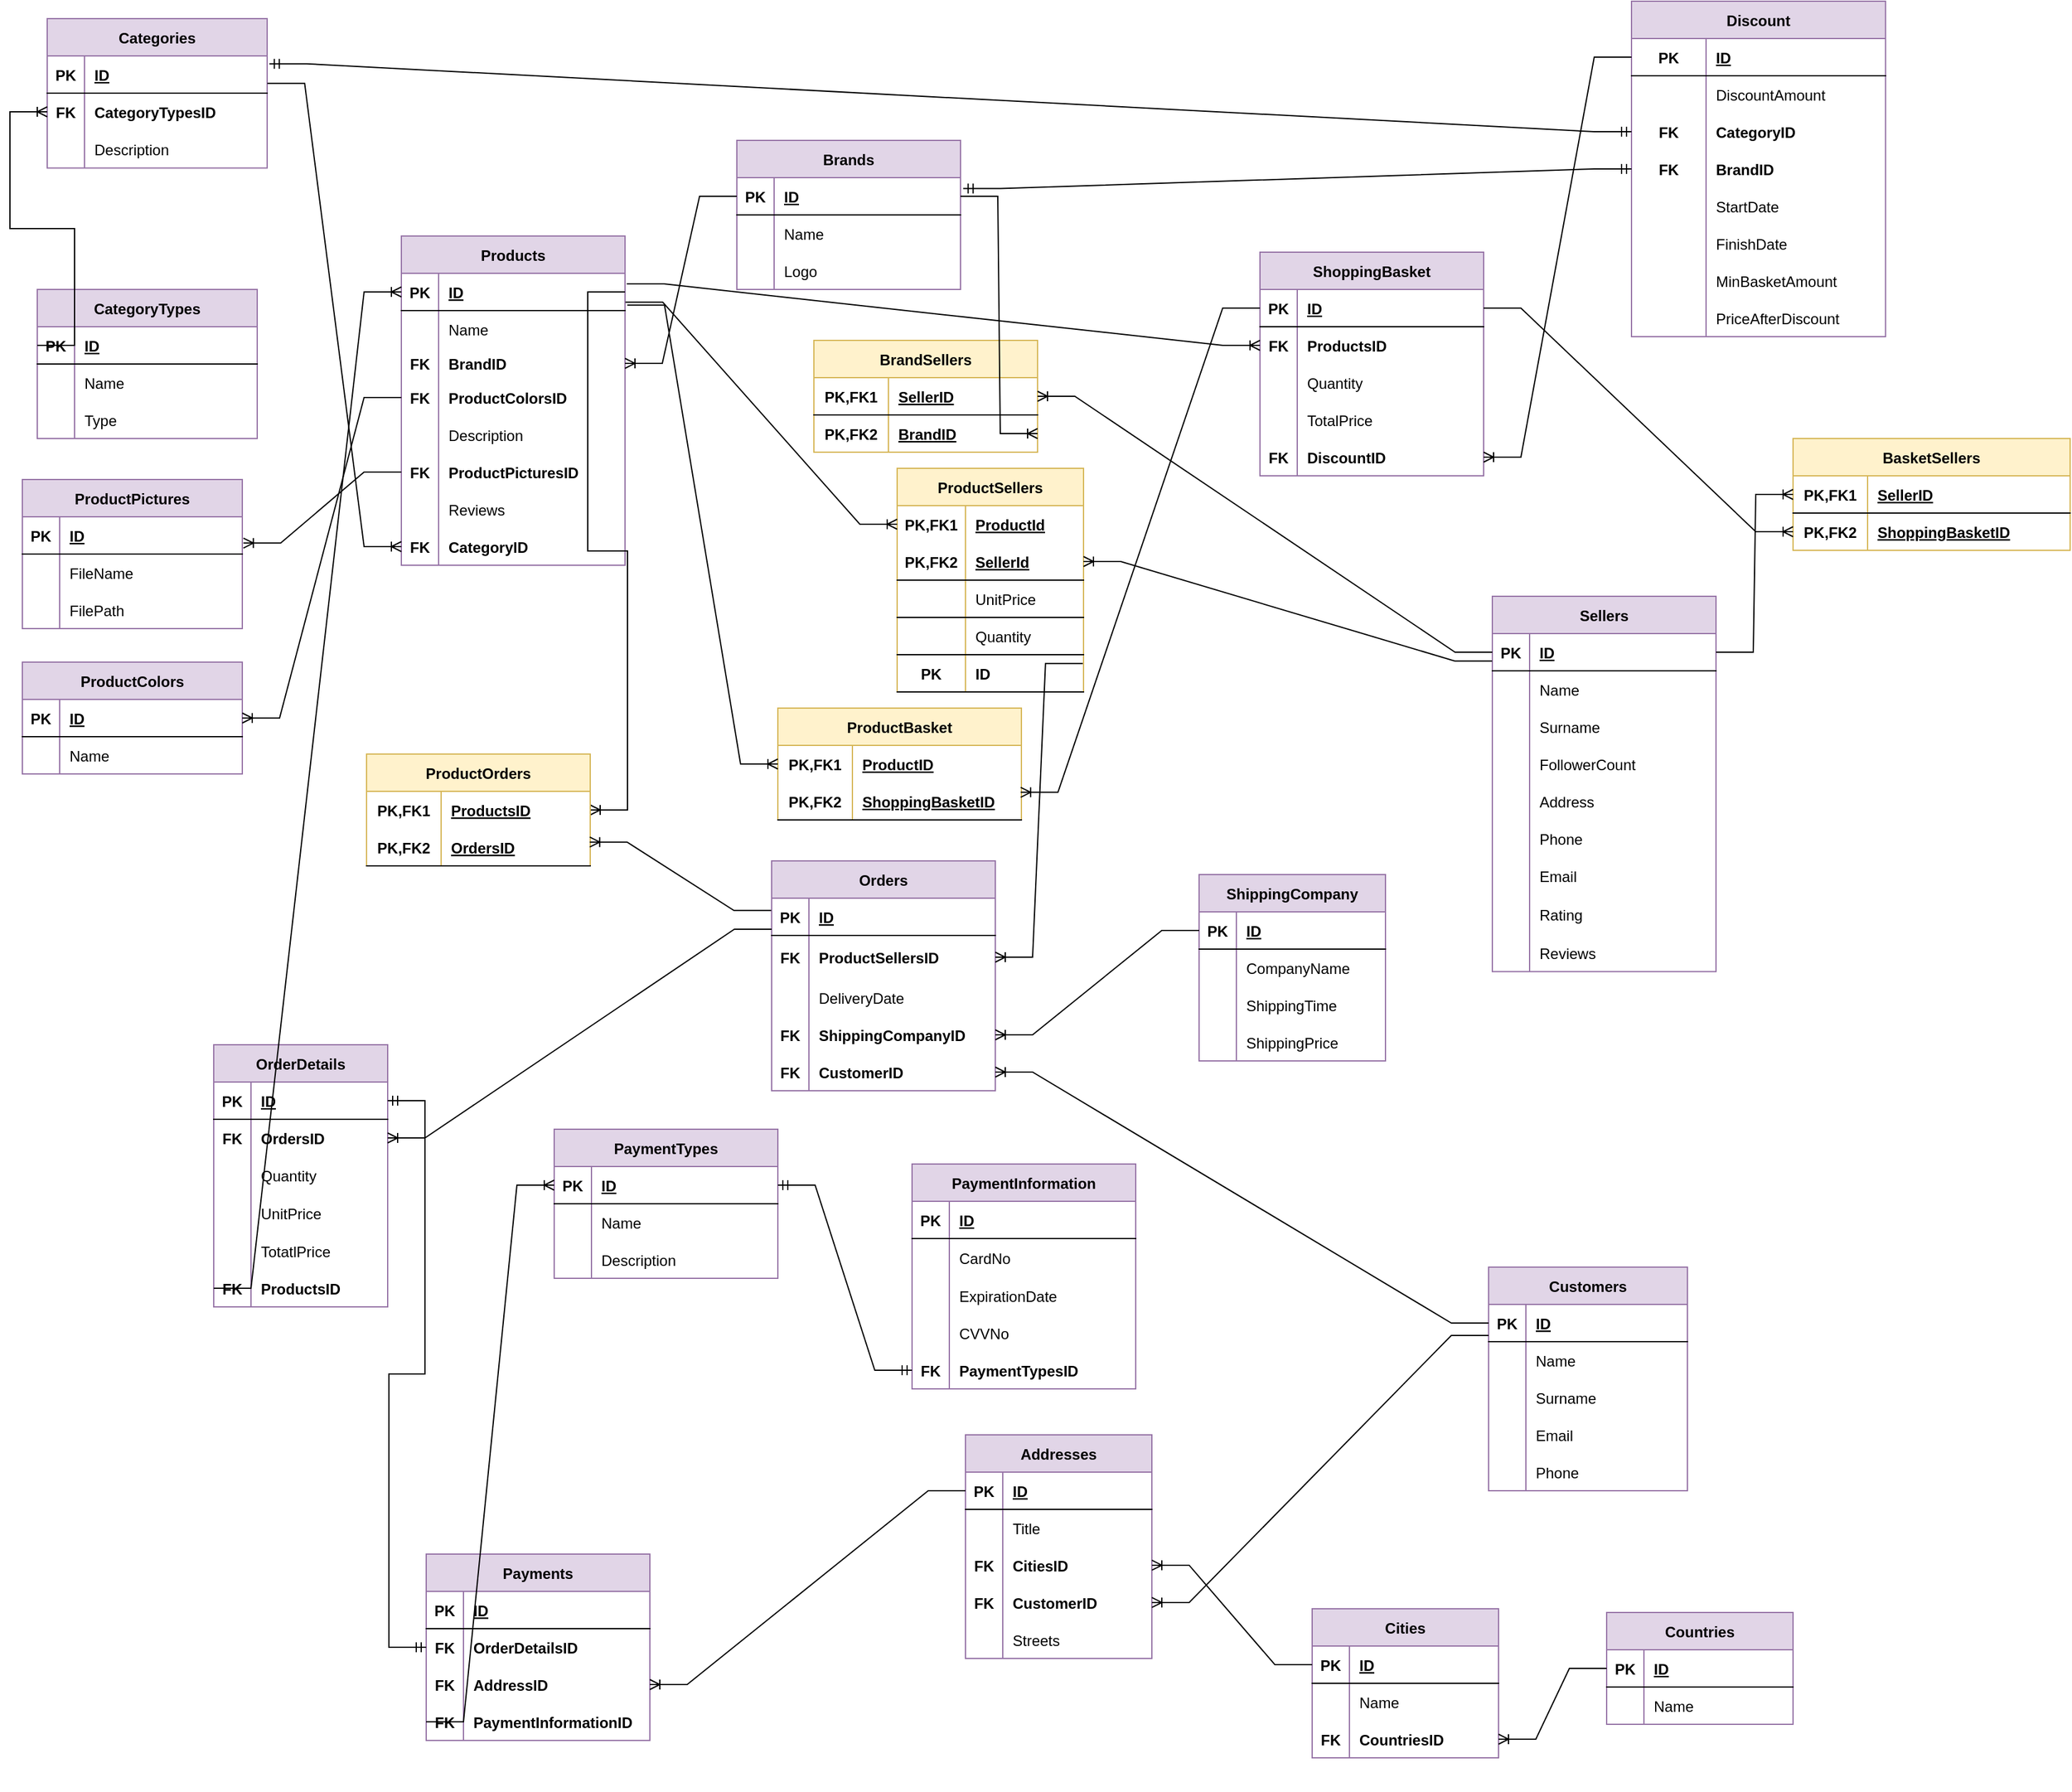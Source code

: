 <mxfile version="20.6.0" type="github">
  <diagram id="R2lEEEUBdFMjLlhIrx00" name="Page-1">
    <mxGraphModel dx="1038" dy="489" grid="0" gridSize="10" guides="1" tooltips="1" connect="1" arrows="1" fold="1" page="1" pageScale="1" pageWidth="2336" pageHeight="1654" math="0" shadow="0" extFonts="Permanent Marker^https://fonts.googleapis.com/css?family=Permanent+Marker">
      <root>
        <mxCell id="0" />
        <mxCell id="1" parent="0" />
        <mxCell id="csQQUcHGZI6YNuuq703k-1" value="Products" style="shape=table;startSize=30;container=1;collapsible=1;childLayout=tableLayout;fixedRows=1;rowLines=0;fontStyle=1;align=center;resizeLast=1;fillColor=#e1d5e7;strokeColor=#9673a6;" parent="1" vertex="1">
          <mxGeometry x="344" y="206" width="180" height="265" as="geometry" />
        </mxCell>
        <mxCell id="csQQUcHGZI6YNuuq703k-2" value="" style="shape=tableRow;horizontal=0;startSize=0;swimlaneHead=0;swimlaneBody=0;fillColor=none;collapsible=0;dropTarget=0;points=[[0,0.5],[1,0.5]];portConstraint=eastwest;top=0;left=0;right=0;bottom=1;" parent="csQQUcHGZI6YNuuq703k-1" vertex="1">
          <mxGeometry y="30" width="180" height="30" as="geometry" />
        </mxCell>
        <mxCell id="csQQUcHGZI6YNuuq703k-3" value="PK" style="shape=partialRectangle;connectable=0;fillColor=none;top=0;left=0;bottom=0;right=0;fontStyle=1;overflow=hidden;" parent="csQQUcHGZI6YNuuq703k-2" vertex="1">
          <mxGeometry width="30" height="30" as="geometry">
            <mxRectangle width="30" height="30" as="alternateBounds" />
          </mxGeometry>
        </mxCell>
        <mxCell id="csQQUcHGZI6YNuuq703k-4" value="ID" style="shape=partialRectangle;connectable=0;fillColor=none;top=0;left=0;bottom=0;right=0;align=left;spacingLeft=6;fontStyle=5;overflow=hidden;" parent="csQQUcHGZI6YNuuq703k-2" vertex="1">
          <mxGeometry x="30" width="150" height="30" as="geometry">
            <mxRectangle width="150" height="30" as="alternateBounds" />
          </mxGeometry>
        </mxCell>
        <mxCell id="csQQUcHGZI6YNuuq703k-5" value="" style="shape=tableRow;horizontal=0;startSize=0;swimlaneHead=0;swimlaneBody=0;fillColor=none;collapsible=0;dropTarget=0;points=[[0,0.5],[1,0.5]];portConstraint=eastwest;top=0;left=0;right=0;bottom=0;" parent="csQQUcHGZI6YNuuq703k-1" vertex="1">
          <mxGeometry y="60" width="180" height="30" as="geometry" />
        </mxCell>
        <mxCell id="csQQUcHGZI6YNuuq703k-6" value="" style="shape=partialRectangle;connectable=0;fillColor=none;top=0;left=0;bottom=0;right=0;editable=1;overflow=hidden;" parent="csQQUcHGZI6YNuuq703k-5" vertex="1">
          <mxGeometry width="30" height="30" as="geometry">
            <mxRectangle width="30" height="30" as="alternateBounds" />
          </mxGeometry>
        </mxCell>
        <mxCell id="csQQUcHGZI6YNuuq703k-7" value="Name" style="shape=partialRectangle;connectable=0;fillColor=none;top=0;left=0;bottom=0;right=0;align=left;spacingLeft=6;overflow=hidden;" parent="csQQUcHGZI6YNuuq703k-5" vertex="1">
          <mxGeometry x="30" width="150" height="30" as="geometry">
            <mxRectangle width="150" height="30" as="alternateBounds" />
          </mxGeometry>
        </mxCell>
        <mxCell id="csQQUcHGZI6YNuuq703k-8" value="" style="shape=tableRow;horizontal=0;startSize=0;swimlaneHead=0;swimlaneBody=0;fillColor=none;collapsible=0;dropTarget=0;points=[[0,0.5],[1,0.5]];portConstraint=eastwest;top=0;left=0;right=0;bottom=0;" parent="csQQUcHGZI6YNuuq703k-1" vertex="1">
          <mxGeometry y="90" width="180" height="25" as="geometry" />
        </mxCell>
        <mxCell id="csQQUcHGZI6YNuuq703k-9" value="FK" style="shape=partialRectangle;connectable=0;fillColor=none;top=0;left=0;bottom=0;right=0;editable=1;overflow=hidden;fontStyle=1" parent="csQQUcHGZI6YNuuq703k-8" vertex="1">
          <mxGeometry width="30" height="25" as="geometry">
            <mxRectangle width="30" height="25" as="alternateBounds" />
          </mxGeometry>
        </mxCell>
        <mxCell id="csQQUcHGZI6YNuuq703k-10" value="BrandID" style="shape=partialRectangle;connectable=0;fillColor=none;top=0;left=0;bottom=0;right=0;align=left;spacingLeft=6;overflow=hidden;fontStyle=1" parent="csQQUcHGZI6YNuuq703k-8" vertex="1">
          <mxGeometry x="30" width="150" height="25" as="geometry">
            <mxRectangle width="150" height="25" as="alternateBounds" />
          </mxGeometry>
        </mxCell>
        <mxCell id="csQQUcHGZI6YNuuq703k-11" value="" style="shape=tableRow;horizontal=0;startSize=0;swimlaneHead=0;swimlaneBody=0;fillColor=none;collapsible=0;dropTarget=0;points=[[0,0.5],[1,0.5]];portConstraint=eastwest;top=0;left=0;right=0;bottom=0;" parent="csQQUcHGZI6YNuuq703k-1" vertex="1">
          <mxGeometry y="115" width="180" height="30" as="geometry" />
        </mxCell>
        <mxCell id="csQQUcHGZI6YNuuq703k-12" value="FK" style="shape=partialRectangle;connectable=0;fillColor=none;top=0;left=0;bottom=0;right=0;editable=1;overflow=hidden;fontStyle=1" parent="csQQUcHGZI6YNuuq703k-11" vertex="1">
          <mxGeometry width="30" height="30" as="geometry">
            <mxRectangle width="30" height="30" as="alternateBounds" />
          </mxGeometry>
        </mxCell>
        <mxCell id="csQQUcHGZI6YNuuq703k-13" value="ProductColorsID" style="shape=partialRectangle;connectable=0;fillColor=none;top=0;left=0;bottom=0;right=0;align=left;spacingLeft=6;overflow=hidden;fontStyle=1" parent="csQQUcHGZI6YNuuq703k-11" vertex="1">
          <mxGeometry x="30" width="150" height="30" as="geometry">
            <mxRectangle width="150" height="30" as="alternateBounds" />
          </mxGeometry>
        </mxCell>
        <mxCell id="csQQUcHGZI6YNuuq703k-14" value="" style="shape=tableRow;horizontal=0;startSize=0;swimlaneHead=0;swimlaneBody=0;fillColor=none;collapsible=0;dropTarget=0;points=[[0,0.5],[1,0.5]];portConstraint=eastwest;top=0;left=0;right=0;bottom=0;" parent="csQQUcHGZI6YNuuq703k-1" vertex="1">
          <mxGeometry y="145" width="180" height="30" as="geometry" />
        </mxCell>
        <mxCell id="csQQUcHGZI6YNuuq703k-15" value="" style="shape=partialRectangle;connectable=0;fillColor=none;top=0;left=0;bottom=0;right=0;editable=1;overflow=hidden;fontStyle=1" parent="csQQUcHGZI6YNuuq703k-14" vertex="1">
          <mxGeometry width="30" height="30" as="geometry">
            <mxRectangle width="30" height="30" as="alternateBounds" />
          </mxGeometry>
        </mxCell>
        <mxCell id="csQQUcHGZI6YNuuq703k-16" value="Description" style="shape=partialRectangle;connectable=0;fillColor=none;top=0;left=0;bottom=0;right=0;align=left;spacingLeft=6;overflow=hidden;fontStyle=0" parent="csQQUcHGZI6YNuuq703k-14" vertex="1">
          <mxGeometry x="30" width="150" height="30" as="geometry">
            <mxRectangle width="150" height="30" as="alternateBounds" />
          </mxGeometry>
        </mxCell>
        <mxCell id="csQQUcHGZI6YNuuq703k-17" value="" style="shape=tableRow;horizontal=0;startSize=0;swimlaneHead=0;swimlaneBody=0;fillColor=none;collapsible=0;dropTarget=0;points=[[0,0.5],[1,0.5]];portConstraint=eastwest;top=0;left=0;right=0;bottom=0;" parent="csQQUcHGZI6YNuuq703k-1" vertex="1">
          <mxGeometry y="175" width="180" height="30" as="geometry" />
        </mxCell>
        <mxCell id="csQQUcHGZI6YNuuq703k-18" value="FK" style="shape=partialRectangle;connectable=0;fillColor=none;top=0;left=0;bottom=0;right=0;editable=1;overflow=hidden;fontStyle=1" parent="csQQUcHGZI6YNuuq703k-17" vertex="1">
          <mxGeometry width="30" height="30" as="geometry">
            <mxRectangle width="30" height="30" as="alternateBounds" />
          </mxGeometry>
        </mxCell>
        <mxCell id="csQQUcHGZI6YNuuq703k-19" value="ProductPicturesID" style="shape=partialRectangle;connectable=0;fillColor=none;top=0;left=0;bottom=0;right=0;align=left;spacingLeft=6;overflow=hidden;fontStyle=1" parent="csQQUcHGZI6YNuuq703k-17" vertex="1">
          <mxGeometry x="30" width="150" height="30" as="geometry">
            <mxRectangle width="150" height="30" as="alternateBounds" />
          </mxGeometry>
        </mxCell>
        <mxCell id="csQQUcHGZI6YNuuq703k-20" value="" style="shape=tableRow;horizontal=0;startSize=0;swimlaneHead=0;swimlaneBody=0;fillColor=none;collapsible=0;dropTarget=0;points=[[0,0.5],[1,0.5]];portConstraint=eastwest;top=0;left=0;right=0;bottom=0;" parent="csQQUcHGZI6YNuuq703k-1" vertex="1">
          <mxGeometry y="205" width="180" height="30" as="geometry" />
        </mxCell>
        <mxCell id="csQQUcHGZI6YNuuq703k-21" value="" style="shape=partialRectangle;connectable=0;fillColor=none;top=0;left=0;bottom=0;right=0;editable=1;overflow=hidden;fontStyle=1" parent="csQQUcHGZI6YNuuq703k-20" vertex="1">
          <mxGeometry width="30" height="30" as="geometry">
            <mxRectangle width="30" height="30" as="alternateBounds" />
          </mxGeometry>
        </mxCell>
        <mxCell id="csQQUcHGZI6YNuuq703k-22" value="Reviews" style="shape=partialRectangle;connectable=0;fillColor=none;top=0;left=0;bottom=0;right=0;align=left;spacingLeft=6;overflow=hidden;fontStyle=0" parent="csQQUcHGZI6YNuuq703k-20" vertex="1">
          <mxGeometry x="30" width="150" height="30" as="geometry">
            <mxRectangle width="150" height="30" as="alternateBounds" />
          </mxGeometry>
        </mxCell>
        <mxCell id="csQQUcHGZI6YNuuq703k-23" value="" style="shape=tableRow;horizontal=0;startSize=0;swimlaneHead=0;swimlaneBody=0;fillColor=none;collapsible=0;dropTarget=0;points=[[0,0.5],[1,0.5]];portConstraint=eastwest;top=0;left=0;right=0;bottom=0;" parent="csQQUcHGZI6YNuuq703k-1" vertex="1">
          <mxGeometry y="235" width="180" height="30" as="geometry" />
        </mxCell>
        <mxCell id="csQQUcHGZI6YNuuq703k-24" value="FK" style="shape=partialRectangle;connectable=0;fillColor=none;top=0;left=0;bottom=0;right=0;editable=1;overflow=hidden;fontStyle=1" parent="csQQUcHGZI6YNuuq703k-23" vertex="1">
          <mxGeometry width="30" height="30" as="geometry">
            <mxRectangle width="30" height="30" as="alternateBounds" />
          </mxGeometry>
        </mxCell>
        <mxCell id="csQQUcHGZI6YNuuq703k-25" value="CategoryID" style="shape=partialRectangle;connectable=0;fillColor=none;top=0;left=0;bottom=0;right=0;align=left;spacingLeft=6;overflow=hidden;fontStyle=1" parent="csQQUcHGZI6YNuuq703k-23" vertex="1">
          <mxGeometry x="30" width="150" height="30" as="geometry">
            <mxRectangle width="150" height="30" as="alternateBounds" />
          </mxGeometry>
        </mxCell>
        <mxCell id="csQQUcHGZI6YNuuq703k-35" value="Categories" style="shape=table;startSize=30;container=1;collapsible=1;childLayout=tableLayout;fixedRows=1;rowLines=0;fontStyle=1;align=center;resizeLast=1;fillColor=#e1d5e7;strokeColor=#9673a6;" parent="1" vertex="1">
          <mxGeometry x="59" y="31" width="177" height="120.25" as="geometry" />
        </mxCell>
        <mxCell id="csQQUcHGZI6YNuuq703k-36" value="" style="shape=tableRow;horizontal=0;startSize=0;swimlaneHead=0;swimlaneBody=0;fillColor=none;collapsible=0;dropTarget=0;points=[[0,0.5],[1,0.5]];portConstraint=eastwest;top=0;left=0;right=0;bottom=1;" parent="csQQUcHGZI6YNuuq703k-35" vertex="1">
          <mxGeometry y="30" width="177" height="30" as="geometry" />
        </mxCell>
        <mxCell id="csQQUcHGZI6YNuuq703k-37" value="PK" style="shape=partialRectangle;connectable=0;fillColor=none;top=0;left=0;bottom=0;right=0;fontStyle=1;overflow=hidden;" parent="csQQUcHGZI6YNuuq703k-36" vertex="1">
          <mxGeometry width="30" height="30" as="geometry">
            <mxRectangle width="30" height="30" as="alternateBounds" />
          </mxGeometry>
        </mxCell>
        <mxCell id="csQQUcHGZI6YNuuq703k-38" value="ID" style="shape=partialRectangle;connectable=0;fillColor=none;top=0;left=0;bottom=0;right=0;align=left;spacingLeft=6;fontStyle=5;overflow=hidden;" parent="csQQUcHGZI6YNuuq703k-36" vertex="1">
          <mxGeometry x="30" width="147" height="30" as="geometry">
            <mxRectangle width="147" height="30" as="alternateBounds" />
          </mxGeometry>
        </mxCell>
        <mxCell id="csQQUcHGZI6YNuuq703k-39" value="" style="shape=tableRow;horizontal=0;startSize=0;swimlaneHead=0;swimlaneBody=0;fillColor=none;collapsible=0;dropTarget=0;points=[[0,0.5],[1,0.5]];portConstraint=eastwest;top=0;left=0;right=0;bottom=0;" parent="csQQUcHGZI6YNuuq703k-35" vertex="1">
          <mxGeometry y="60" width="177" height="30" as="geometry" />
        </mxCell>
        <mxCell id="csQQUcHGZI6YNuuq703k-40" value="FK" style="shape=partialRectangle;connectable=0;fillColor=none;top=0;left=0;bottom=0;right=0;editable=1;overflow=hidden;fontStyle=1" parent="csQQUcHGZI6YNuuq703k-39" vertex="1">
          <mxGeometry width="30" height="30" as="geometry">
            <mxRectangle width="30" height="30" as="alternateBounds" />
          </mxGeometry>
        </mxCell>
        <mxCell id="csQQUcHGZI6YNuuq703k-41" value="CategoryTypesID" style="shape=partialRectangle;connectable=0;fillColor=none;top=0;left=0;bottom=0;right=0;align=left;spacingLeft=6;overflow=hidden;fontStyle=1" parent="csQQUcHGZI6YNuuq703k-39" vertex="1">
          <mxGeometry x="30" width="147" height="30" as="geometry">
            <mxRectangle width="147" height="30" as="alternateBounds" />
          </mxGeometry>
        </mxCell>
        <mxCell id="csQQUcHGZI6YNuuq703k-45" value="" style="shape=tableRow;horizontal=0;startSize=0;swimlaneHead=0;swimlaneBody=0;fillColor=none;collapsible=0;dropTarget=0;points=[[0,0.5],[1,0.5]];portConstraint=eastwest;top=0;left=0;right=0;bottom=0;" parent="csQQUcHGZI6YNuuq703k-35" vertex="1">
          <mxGeometry y="90" width="177" height="30" as="geometry" />
        </mxCell>
        <mxCell id="csQQUcHGZI6YNuuq703k-46" value="" style="shape=partialRectangle;connectable=0;fillColor=none;top=0;left=0;bottom=0;right=0;editable=1;overflow=hidden;" parent="csQQUcHGZI6YNuuq703k-45" vertex="1">
          <mxGeometry width="30" height="30" as="geometry">
            <mxRectangle width="30" height="30" as="alternateBounds" />
          </mxGeometry>
        </mxCell>
        <mxCell id="csQQUcHGZI6YNuuq703k-47" value="Description" style="shape=partialRectangle;connectable=0;fillColor=none;top=0;left=0;bottom=0;right=0;align=left;spacingLeft=6;overflow=hidden;" parent="csQQUcHGZI6YNuuq703k-45" vertex="1">
          <mxGeometry x="30" width="147" height="30" as="geometry">
            <mxRectangle width="147" height="30" as="alternateBounds" />
          </mxGeometry>
        </mxCell>
        <mxCell id="csQQUcHGZI6YNuuq703k-73" value="Customers" style="shape=table;startSize=30;container=1;collapsible=1;childLayout=tableLayout;fixedRows=1;rowLines=0;fontStyle=1;align=center;resizeLast=1;fillColor=#e1d5e7;strokeColor=#9673a6;" parent="1" vertex="1">
          <mxGeometry x="1219" y="1036" width="160" height="180" as="geometry" />
        </mxCell>
        <mxCell id="csQQUcHGZI6YNuuq703k-74" value="" style="shape=tableRow;horizontal=0;startSize=0;swimlaneHead=0;swimlaneBody=0;fillColor=none;collapsible=0;dropTarget=0;points=[[0,0.5],[1,0.5]];portConstraint=eastwest;top=0;left=0;right=0;bottom=1;" parent="csQQUcHGZI6YNuuq703k-73" vertex="1">
          <mxGeometry y="30" width="160" height="30" as="geometry" />
        </mxCell>
        <mxCell id="csQQUcHGZI6YNuuq703k-75" value="PK" style="shape=partialRectangle;connectable=0;fillColor=none;top=0;left=0;bottom=0;right=0;fontStyle=1;overflow=hidden;" parent="csQQUcHGZI6YNuuq703k-74" vertex="1">
          <mxGeometry width="30" height="30" as="geometry">
            <mxRectangle width="30" height="30" as="alternateBounds" />
          </mxGeometry>
        </mxCell>
        <mxCell id="csQQUcHGZI6YNuuq703k-76" value="ID" style="shape=partialRectangle;connectable=0;fillColor=none;top=0;left=0;bottom=0;right=0;align=left;spacingLeft=6;fontStyle=5;overflow=hidden;" parent="csQQUcHGZI6YNuuq703k-74" vertex="1">
          <mxGeometry x="30" width="130" height="30" as="geometry">
            <mxRectangle width="130" height="30" as="alternateBounds" />
          </mxGeometry>
        </mxCell>
        <mxCell id="csQQUcHGZI6YNuuq703k-77" value="" style="shape=tableRow;horizontal=0;startSize=0;swimlaneHead=0;swimlaneBody=0;fillColor=none;collapsible=0;dropTarget=0;points=[[0,0.5],[1,0.5]];portConstraint=eastwest;top=0;left=0;right=0;bottom=0;" parent="csQQUcHGZI6YNuuq703k-73" vertex="1">
          <mxGeometry y="60" width="160" height="30" as="geometry" />
        </mxCell>
        <mxCell id="csQQUcHGZI6YNuuq703k-78" value="" style="shape=partialRectangle;connectable=0;fillColor=none;top=0;left=0;bottom=0;right=0;editable=1;overflow=hidden;" parent="csQQUcHGZI6YNuuq703k-77" vertex="1">
          <mxGeometry width="30" height="30" as="geometry">
            <mxRectangle width="30" height="30" as="alternateBounds" />
          </mxGeometry>
        </mxCell>
        <mxCell id="csQQUcHGZI6YNuuq703k-79" value="Name" style="shape=partialRectangle;connectable=0;fillColor=none;top=0;left=0;bottom=0;right=0;align=left;spacingLeft=6;overflow=hidden;" parent="csQQUcHGZI6YNuuq703k-77" vertex="1">
          <mxGeometry x="30" width="130" height="30" as="geometry">
            <mxRectangle width="130" height="30" as="alternateBounds" />
          </mxGeometry>
        </mxCell>
        <mxCell id="csQQUcHGZI6YNuuq703k-80" value="" style="shape=tableRow;horizontal=0;startSize=0;swimlaneHead=0;swimlaneBody=0;fillColor=none;collapsible=0;dropTarget=0;points=[[0,0.5],[1,0.5]];portConstraint=eastwest;top=0;left=0;right=0;bottom=0;" parent="csQQUcHGZI6YNuuq703k-73" vertex="1">
          <mxGeometry y="90" width="160" height="30" as="geometry" />
        </mxCell>
        <mxCell id="csQQUcHGZI6YNuuq703k-81" value="" style="shape=partialRectangle;connectable=0;fillColor=none;top=0;left=0;bottom=0;right=0;editable=1;overflow=hidden;" parent="csQQUcHGZI6YNuuq703k-80" vertex="1">
          <mxGeometry width="30" height="30" as="geometry">
            <mxRectangle width="30" height="30" as="alternateBounds" />
          </mxGeometry>
        </mxCell>
        <mxCell id="csQQUcHGZI6YNuuq703k-82" value="Surname" style="shape=partialRectangle;connectable=0;fillColor=none;top=0;left=0;bottom=0;right=0;align=left;spacingLeft=6;overflow=hidden;" parent="csQQUcHGZI6YNuuq703k-80" vertex="1">
          <mxGeometry x="30" width="130" height="30" as="geometry">
            <mxRectangle width="130" height="30" as="alternateBounds" />
          </mxGeometry>
        </mxCell>
        <mxCell id="csQQUcHGZI6YNuuq703k-83" value="" style="shape=tableRow;horizontal=0;startSize=0;swimlaneHead=0;swimlaneBody=0;fillColor=none;collapsible=0;dropTarget=0;points=[[0,0.5],[1,0.5]];portConstraint=eastwest;top=0;left=0;right=0;bottom=0;" parent="csQQUcHGZI6YNuuq703k-73" vertex="1">
          <mxGeometry y="120" width="160" height="30" as="geometry" />
        </mxCell>
        <mxCell id="csQQUcHGZI6YNuuq703k-84" value="" style="shape=partialRectangle;connectable=0;fillColor=none;top=0;left=0;bottom=0;right=0;editable=1;overflow=hidden;" parent="csQQUcHGZI6YNuuq703k-83" vertex="1">
          <mxGeometry width="30" height="30" as="geometry">
            <mxRectangle width="30" height="30" as="alternateBounds" />
          </mxGeometry>
        </mxCell>
        <mxCell id="csQQUcHGZI6YNuuq703k-85" value="Email" style="shape=partialRectangle;connectable=0;fillColor=none;top=0;left=0;bottom=0;right=0;align=left;spacingLeft=6;overflow=hidden;" parent="csQQUcHGZI6YNuuq703k-83" vertex="1">
          <mxGeometry x="30" width="130" height="30" as="geometry">
            <mxRectangle width="130" height="30" as="alternateBounds" />
          </mxGeometry>
        </mxCell>
        <mxCell id="csQQUcHGZI6YNuuq703k-86" value="" style="shape=tableRow;horizontal=0;startSize=0;swimlaneHead=0;swimlaneBody=0;fillColor=none;collapsible=0;dropTarget=0;points=[[0,0.5],[1,0.5]];portConstraint=eastwest;top=0;left=0;right=0;bottom=0;" parent="csQQUcHGZI6YNuuq703k-73" vertex="1">
          <mxGeometry y="150" width="160" height="30" as="geometry" />
        </mxCell>
        <mxCell id="csQQUcHGZI6YNuuq703k-87" value="" style="shape=partialRectangle;connectable=0;fillColor=none;top=0;left=0;bottom=0;right=0;editable=1;overflow=hidden;" parent="csQQUcHGZI6YNuuq703k-86" vertex="1">
          <mxGeometry width="30" height="30" as="geometry">
            <mxRectangle width="30" height="30" as="alternateBounds" />
          </mxGeometry>
        </mxCell>
        <mxCell id="csQQUcHGZI6YNuuq703k-88" value="Phone" style="shape=partialRectangle;connectable=0;fillColor=none;top=0;left=0;bottom=0;right=0;align=left;spacingLeft=6;overflow=hidden;" parent="csQQUcHGZI6YNuuq703k-86" vertex="1">
          <mxGeometry x="30" width="130" height="30" as="geometry">
            <mxRectangle width="130" height="30" as="alternateBounds" />
          </mxGeometry>
        </mxCell>
        <mxCell id="csQQUcHGZI6YNuuq703k-89" value="Addresses" style="shape=table;startSize=30;container=1;collapsible=1;childLayout=tableLayout;fixedRows=1;rowLines=0;fontStyle=1;align=center;resizeLast=1;fillColor=#e1d5e7;strokeColor=#9673a6;" parent="1" vertex="1">
          <mxGeometry x="798" y="1170.98" width="150" height="180.043" as="geometry" />
        </mxCell>
        <mxCell id="csQQUcHGZI6YNuuq703k-90" value="" style="shape=tableRow;horizontal=0;startSize=0;swimlaneHead=0;swimlaneBody=0;fillColor=none;collapsible=0;dropTarget=0;points=[[0,0.5],[1,0.5]];portConstraint=eastwest;top=0;left=0;right=0;bottom=1;" parent="csQQUcHGZI6YNuuq703k-89" vertex="1">
          <mxGeometry y="30" width="150" height="30" as="geometry" />
        </mxCell>
        <mxCell id="csQQUcHGZI6YNuuq703k-91" value="PK" style="shape=partialRectangle;connectable=0;fillColor=none;top=0;left=0;bottom=0;right=0;fontStyle=1;overflow=hidden;" parent="csQQUcHGZI6YNuuq703k-90" vertex="1">
          <mxGeometry width="30" height="30" as="geometry">
            <mxRectangle width="30" height="30" as="alternateBounds" />
          </mxGeometry>
        </mxCell>
        <mxCell id="csQQUcHGZI6YNuuq703k-92" value="ID" style="shape=partialRectangle;connectable=0;fillColor=none;top=0;left=0;bottom=0;right=0;align=left;spacingLeft=6;fontStyle=5;overflow=hidden;" parent="csQQUcHGZI6YNuuq703k-90" vertex="1">
          <mxGeometry x="30" width="120" height="30" as="geometry">
            <mxRectangle width="120" height="30" as="alternateBounds" />
          </mxGeometry>
        </mxCell>
        <mxCell id="csQQUcHGZI6YNuuq703k-93" value="" style="shape=tableRow;horizontal=0;startSize=0;swimlaneHead=0;swimlaneBody=0;fillColor=none;collapsible=0;dropTarget=0;points=[[0,0.5],[1,0.5]];portConstraint=eastwest;top=0;left=0;right=0;bottom=0;" parent="csQQUcHGZI6YNuuq703k-89" vertex="1">
          <mxGeometry y="60" width="150" height="30" as="geometry" />
        </mxCell>
        <mxCell id="csQQUcHGZI6YNuuq703k-94" value="" style="shape=partialRectangle;connectable=0;fillColor=none;top=0;left=0;bottom=0;right=0;editable=1;overflow=hidden;" parent="csQQUcHGZI6YNuuq703k-93" vertex="1">
          <mxGeometry width="30" height="30" as="geometry">
            <mxRectangle width="30" height="30" as="alternateBounds" />
          </mxGeometry>
        </mxCell>
        <mxCell id="csQQUcHGZI6YNuuq703k-95" value="Title" style="shape=partialRectangle;connectable=0;fillColor=none;top=0;left=0;bottom=0;right=0;align=left;spacingLeft=6;overflow=hidden;" parent="csQQUcHGZI6YNuuq703k-93" vertex="1">
          <mxGeometry x="30" width="120" height="30" as="geometry">
            <mxRectangle width="120" height="30" as="alternateBounds" />
          </mxGeometry>
        </mxCell>
        <mxCell id="csQQUcHGZI6YNuuq703k-96" value="" style="shape=tableRow;horizontal=0;startSize=0;swimlaneHead=0;swimlaneBody=0;fillColor=none;collapsible=0;dropTarget=0;points=[[0,0.5],[1,0.5]];portConstraint=eastwest;top=0;left=0;right=0;bottom=0;" parent="csQQUcHGZI6YNuuq703k-89" vertex="1">
          <mxGeometry y="90" width="150" height="30" as="geometry" />
        </mxCell>
        <mxCell id="csQQUcHGZI6YNuuq703k-97" value="FK" style="shape=partialRectangle;connectable=0;fillColor=none;top=0;left=0;bottom=0;right=0;editable=1;overflow=hidden;fontStyle=1" parent="csQQUcHGZI6YNuuq703k-96" vertex="1">
          <mxGeometry width="30" height="30" as="geometry">
            <mxRectangle width="30" height="30" as="alternateBounds" />
          </mxGeometry>
        </mxCell>
        <mxCell id="csQQUcHGZI6YNuuq703k-98" value="CitiesID" style="shape=partialRectangle;connectable=0;fillColor=none;top=0;left=0;bottom=0;right=0;align=left;spacingLeft=6;overflow=hidden;fontStyle=1" parent="csQQUcHGZI6YNuuq703k-96" vertex="1">
          <mxGeometry x="30" width="120" height="30" as="geometry">
            <mxRectangle width="120" height="30" as="alternateBounds" />
          </mxGeometry>
        </mxCell>
        <mxCell id="csQQUcHGZI6YNuuq703k-105" value="" style="shape=tableRow;horizontal=0;startSize=0;swimlaneHead=0;swimlaneBody=0;fillColor=none;collapsible=0;dropTarget=0;points=[[0,0.5],[1,0.5]];portConstraint=eastwest;top=0;left=0;right=0;bottom=0;" parent="csQQUcHGZI6YNuuq703k-89" vertex="1">
          <mxGeometry y="120" width="150" height="30" as="geometry" />
        </mxCell>
        <mxCell id="csQQUcHGZI6YNuuq703k-106" value="FK" style="shape=partialRectangle;connectable=0;fillColor=none;top=0;left=0;bottom=0;right=0;editable=1;overflow=hidden;fontStyle=1" parent="csQQUcHGZI6YNuuq703k-105" vertex="1">
          <mxGeometry width="30" height="30" as="geometry">
            <mxRectangle width="30" height="30" as="alternateBounds" />
          </mxGeometry>
        </mxCell>
        <mxCell id="csQQUcHGZI6YNuuq703k-107" value="CustomerID" style="shape=partialRectangle;connectable=0;fillColor=none;top=0;left=0;bottom=0;right=0;align=left;spacingLeft=6;overflow=hidden;fontStyle=1" parent="csQQUcHGZI6YNuuq703k-105" vertex="1">
          <mxGeometry x="30" width="120" height="30" as="geometry">
            <mxRectangle width="120" height="30" as="alternateBounds" />
          </mxGeometry>
        </mxCell>
        <mxCell id="csQQUcHGZI6YNuuq703k-117" style="edgeStyle=orthogonalEdgeStyle;rounded=0;orthogonalLoop=1;jettySize=auto;html=1;exitX=1;exitY=0.5;exitDx=0;exitDy=0;" parent="csQQUcHGZI6YNuuq703k-89" edge="1">
          <mxGeometry relative="1" as="geometry">
            <mxPoint x="150" y="135" as="sourcePoint" />
            <mxPoint x="150" y="135" as="targetPoint" />
          </mxGeometry>
        </mxCell>
        <mxCell id="RN4UpPPNLmfyRje0rXMs-146" value="" style="shape=tableRow;horizontal=0;startSize=0;swimlaneHead=0;swimlaneBody=0;fillColor=none;collapsible=0;dropTarget=0;points=[[0,0.5],[1,0.5]];portConstraint=eastwest;top=0;left=0;right=0;bottom=0;" parent="csQQUcHGZI6YNuuq703k-89" vertex="1">
          <mxGeometry y="150" width="150" height="30" as="geometry" />
        </mxCell>
        <mxCell id="RN4UpPPNLmfyRje0rXMs-147" value="" style="shape=partialRectangle;connectable=0;fillColor=none;top=0;left=0;bottom=0;right=0;editable=1;overflow=hidden;fontStyle=1" parent="RN4UpPPNLmfyRje0rXMs-146" vertex="1">
          <mxGeometry width="30" height="30" as="geometry">
            <mxRectangle width="30" height="30" as="alternateBounds" />
          </mxGeometry>
        </mxCell>
        <mxCell id="RN4UpPPNLmfyRje0rXMs-148" value="Streets" style="shape=partialRectangle;connectable=0;fillColor=none;top=0;left=0;bottom=0;right=0;align=left;spacingLeft=6;overflow=hidden;fontStyle=0" parent="RN4UpPPNLmfyRje0rXMs-146" vertex="1">
          <mxGeometry x="30" width="120" height="30" as="geometry">
            <mxRectangle width="120" height="30" as="alternateBounds" />
          </mxGeometry>
        </mxCell>
        <mxCell id="csQQUcHGZI6YNuuq703k-121" value="Orders" style="shape=table;startSize=30;container=1;collapsible=1;childLayout=tableLayout;fixedRows=1;rowLines=0;fontStyle=1;align=center;resizeLast=1;fillColor=#e1d5e7;strokeColor=#9673a6;" parent="1" vertex="1">
          <mxGeometry x="642" y="709" width="180" height="185" as="geometry" />
        </mxCell>
        <mxCell id="csQQUcHGZI6YNuuq703k-122" value="" style="shape=tableRow;horizontal=0;startSize=0;swimlaneHead=0;swimlaneBody=0;fillColor=none;collapsible=0;dropTarget=0;points=[[0,0.5],[1,0.5]];portConstraint=eastwest;top=0;left=0;right=0;bottom=1;" parent="csQQUcHGZI6YNuuq703k-121" vertex="1">
          <mxGeometry y="30" width="180" height="30" as="geometry" />
        </mxCell>
        <mxCell id="csQQUcHGZI6YNuuq703k-123" value="PK" style="shape=partialRectangle;connectable=0;fillColor=none;top=0;left=0;bottom=0;right=0;fontStyle=1;overflow=hidden;" parent="csQQUcHGZI6YNuuq703k-122" vertex="1">
          <mxGeometry width="30" height="30" as="geometry">
            <mxRectangle width="30" height="30" as="alternateBounds" />
          </mxGeometry>
        </mxCell>
        <mxCell id="csQQUcHGZI6YNuuq703k-124" value="ID" style="shape=partialRectangle;connectable=0;fillColor=none;top=0;left=0;bottom=0;right=0;align=left;spacingLeft=6;fontStyle=5;overflow=hidden;" parent="csQQUcHGZI6YNuuq703k-122" vertex="1">
          <mxGeometry x="30" width="150" height="30" as="geometry">
            <mxRectangle width="150" height="30" as="alternateBounds" />
          </mxGeometry>
        </mxCell>
        <mxCell id="csQQUcHGZI6YNuuq703k-128" value="" style="shape=tableRow;horizontal=0;startSize=0;swimlaneHead=0;swimlaneBody=0;fillColor=none;collapsible=0;dropTarget=0;points=[[0,0.5],[1,0.5]];portConstraint=eastwest;top=0;left=0;right=0;bottom=0;" parent="csQQUcHGZI6YNuuq703k-121" vertex="1">
          <mxGeometry y="60" width="180" height="35" as="geometry" />
        </mxCell>
        <mxCell id="csQQUcHGZI6YNuuq703k-129" value="FK" style="shape=partialRectangle;connectable=0;fillColor=none;top=0;left=0;bottom=0;right=0;editable=1;overflow=hidden;fontStyle=1" parent="csQQUcHGZI6YNuuq703k-128" vertex="1">
          <mxGeometry width="30" height="35" as="geometry">
            <mxRectangle width="30" height="35" as="alternateBounds" />
          </mxGeometry>
        </mxCell>
        <mxCell id="csQQUcHGZI6YNuuq703k-130" value="ProductSellersID" style="shape=partialRectangle;connectable=0;fillColor=none;top=0;left=0;bottom=0;right=0;align=left;spacingLeft=6;overflow=hidden;fontStyle=1" parent="csQQUcHGZI6YNuuq703k-128" vertex="1">
          <mxGeometry x="30" width="150" height="35" as="geometry">
            <mxRectangle width="150" height="35" as="alternateBounds" />
          </mxGeometry>
        </mxCell>
        <mxCell id="csQQUcHGZI6YNuuq703k-131" value="" style="shape=tableRow;horizontal=0;startSize=0;swimlaneHead=0;swimlaneBody=0;fillColor=none;collapsible=0;dropTarget=0;points=[[0,0.5],[1,0.5]];portConstraint=eastwest;top=0;left=0;right=0;bottom=0;" parent="csQQUcHGZI6YNuuq703k-121" vertex="1">
          <mxGeometry y="95" width="180" height="30" as="geometry" />
        </mxCell>
        <mxCell id="csQQUcHGZI6YNuuq703k-132" value="" style="shape=partialRectangle;connectable=0;fillColor=none;top=0;left=0;bottom=0;right=0;editable=1;overflow=hidden;" parent="csQQUcHGZI6YNuuq703k-131" vertex="1">
          <mxGeometry width="30" height="30" as="geometry">
            <mxRectangle width="30" height="30" as="alternateBounds" />
          </mxGeometry>
        </mxCell>
        <mxCell id="csQQUcHGZI6YNuuq703k-133" value="DeliveryDate" style="shape=partialRectangle;connectable=0;fillColor=none;top=0;left=0;bottom=0;right=0;align=left;spacingLeft=6;overflow=hidden;" parent="csQQUcHGZI6YNuuq703k-131" vertex="1">
          <mxGeometry x="30" width="150" height="30" as="geometry">
            <mxRectangle width="150" height="30" as="alternateBounds" />
          </mxGeometry>
        </mxCell>
        <mxCell id="csQQUcHGZI6YNuuq703k-134" value="" style="shape=tableRow;horizontal=0;startSize=0;swimlaneHead=0;swimlaneBody=0;fillColor=none;collapsible=0;dropTarget=0;points=[[0,0.5],[1,0.5]];portConstraint=eastwest;top=0;left=0;right=0;bottom=0;" parent="csQQUcHGZI6YNuuq703k-121" vertex="1">
          <mxGeometry y="125" width="180" height="30" as="geometry" />
        </mxCell>
        <mxCell id="csQQUcHGZI6YNuuq703k-135" value="FK" style="shape=partialRectangle;connectable=0;fillColor=none;top=0;left=0;bottom=0;right=0;editable=1;overflow=hidden;fontStyle=1" parent="csQQUcHGZI6YNuuq703k-134" vertex="1">
          <mxGeometry width="30" height="30" as="geometry">
            <mxRectangle width="30" height="30" as="alternateBounds" />
          </mxGeometry>
        </mxCell>
        <mxCell id="csQQUcHGZI6YNuuq703k-136" value="ShippingCompanyID" style="shape=partialRectangle;connectable=0;fillColor=none;top=0;left=0;bottom=0;right=0;align=left;spacingLeft=6;overflow=hidden;fontStyle=1" parent="csQQUcHGZI6YNuuq703k-134" vertex="1">
          <mxGeometry x="30" width="150" height="30" as="geometry">
            <mxRectangle width="150" height="30" as="alternateBounds" />
          </mxGeometry>
        </mxCell>
        <mxCell id="csQQUcHGZI6YNuuq703k-137" value="" style="shape=tableRow;horizontal=0;startSize=0;swimlaneHead=0;swimlaneBody=0;fillColor=none;collapsible=0;dropTarget=0;points=[[0,0.5],[1,0.5]];portConstraint=eastwest;top=0;left=0;right=0;bottom=0;" parent="csQQUcHGZI6YNuuq703k-121" vertex="1">
          <mxGeometry y="155" width="180" height="30" as="geometry" />
        </mxCell>
        <mxCell id="csQQUcHGZI6YNuuq703k-138" value="FK" style="shape=partialRectangle;connectable=0;fillColor=none;top=0;left=0;bottom=0;right=0;editable=1;overflow=hidden;fontStyle=1" parent="csQQUcHGZI6YNuuq703k-137" vertex="1">
          <mxGeometry width="30" height="30" as="geometry">
            <mxRectangle width="30" height="30" as="alternateBounds" />
          </mxGeometry>
        </mxCell>
        <mxCell id="csQQUcHGZI6YNuuq703k-139" value="CustomerID" style="shape=partialRectangle;connectable=0;fillColor=none;top=0;left=0;bottom=0;right=0;align=left;spacingLeft=6;overflow=hidden;fontStyle=1" parent="csQQUcHGZI6YNuuq703k-137" vertex="1">
          <mxGeometry x="30" width="150" height="30" as="geometry">
            <mxRectangle width="150" height="30" as="alternateBounds" />
          </mxGeometry>
        </mxCell>
        <mxCell id="csQQUcHGZI6YNuuq703k-163" value="Sellers" style="shape=table;startSize=30;container=1;collapsible=1;childLayout=tableLayout;fixedRows=1;rowLines=0;fontStyle=1;align=center;resizeLast=1;fillColor=#e1d5e7;strokeColor=#9673a6;" parent="1" vertex="1">
          <mxGeometry x="1222" y="496" width="180" height="302.13" as="geometry" />
        </mxCell>
        <mxCell id="csQQUcHGZI6YNuuq703k-164" value="" style="shape=tableRow;horizontal=0;startSize=0;swimlaneHead=0;swimlaneBody=0;fillColor=none;collapsible=0;dropTarget=0;points=[[0,0.5],[1,0.5]];portConstraint=eastwest;top=0;left=0;right=0;bottom=1;" parent="csQQUcHGZI6YNuuq703k-163" vertex="1">
          <mxGeometry y="30" width="180" height="30" as="geometry" />
        </mxCell>
        <mxCell id="csQQUcHGZI6YNuuq703k-165" value="PK" style="shape=partialRectangle;connectable=0;fillColor=none;top=0;left=0;bottom=0;right=0;fontStyle=1;overflow=hidden;" parent="csQQUcHGZI6YNuuq703k-164" vertex="1">
          <mxGeometry width="30" height="30" as="geometry">
            <mxRectangle width="30" height="30" as="alternateBounds" />
          </mxGeometry>
        </mxCell>
        <mxCell id="csQQUcHGZI6YNuuq703k-166" value="ID" style="shape=partialRectangle;connectable=0;fillColor=none;top=0;left=0;bottom=0;right=0;align=left;spacingLeft=6;fontStyle=5;overflow=hidden;" parent="csQQUcHGZI6YNuuq703k-164" vertex="1">
          <mxGeometry x="30" width="150" height="30" as="geometry">
            <mxRectangle width="150" height="30" as="alternateBounds" />
          </mxGeometry>
        </mxCell>
        <mxCell id="csQQUcHGZI6YNuuq703k-167" value="" style="shape=tableRow;horizontal=0;startSize=0;swimlaneHead=0;swimlaneBody=0;fillColor=none;collapsible=0;dropTarget=0;points=[[0,0.5],[1,0.5]];portConstraint=eastwest;top=0;left=0;right=0;bottom=0;" parent="csQQUcHGZI6YNuuq703k-163" vertex="1">
          <mxGeometry y="60" width="180" height="30" as="geometry" />
        </mxCell>
        <mxCell id="csQQUcHGZI6YNuuq703k-168" value="" style="shape=partialRectangle;connectable=0;fillColor=none;top=0;left=0;bottom=0;right=0;editable=1;overflow=hidden;" parent="csQQUcHGZI6YNuuq703k-167" vertex="1">
          <mxGeometry width="30" height="30" as="geometry">
            <mxRectangle width="30" height="30" as="alternateBounds" />
          </mxGeometry>
        </mxCell>
        <mxCell id="csQQUcHGZI6YNuuq703k-169" value="Name" style="shape=partialRectangle;connectable=0;fillColor=none;top=0;left=0;bottom=0;right=0;align=left;spacingLeft=6;overflow=hidden;" parent="csQQUcHGZI6YNuuq703k-167" vertex="1">
          <mxGeometry x="30" width="150" height="30" as="geometry">
            <mxRectangle width="150" height="30" as="alternateBounds" />
          </mxGeometry>
        </mxCell>
        <mxCell id="csQQUcHGZI6YNuuq703k-170" value="" style="shape=tableRow;horizontal=0;startSize=0;swimlaneHead=0;swimlaneBody=0;fillColor=none;collapsible=0;dropTarget=0;points=[[0,0.5],[1,0.5]];portConstraint=eastwest;top=0;left=0;right=0;bottom=0;" parent="csQQUcHGZI6YNuuq703k-163" vertex="1">
          <mxGeometry y="90" width="180" height="30" as="geometry" />
        </mxCell>
        <mxCell id="csQQUcHGZI6YNuuq703k-171" value="" style="shape=partialRectangle;connectable=0;fillColor=none;top=0;left=0;bottom=0;right=0;editable=1;overflow=hidden;" parent="csQQUcHGZI6YNuuq703k-170" vertex="1">
          <mxGeometry width="30" height="30" as="geometry">
            <mxRectangle width="30" height="30" as="alternateBounds" />
          </mxGeometry>
        </mxCell>
        <mxCell id="csQQUcHGZI6YNuuq703k-172" value="Surname" style="shape=partialRectangle;connectable=0;fillColor=none;top=0;left=0;bottom=0;right=0;align=left;spacingLeft=6;overflow=hidden;" parent="csQQUcHGZI6YNuuq703k-170" vertex="1">
          <mxGeometry x="30" width="150" height="30" as="geometry">
            <mxRectangle width="150" height="30" as="alternateBounds" />
          </mxGeometry>
        </mxCell>
        <mxCell id="csQQUcHGZI6YNuuq703k-173" value="" style="shape=tableRow;horizontal=0;startSize=0;swimlaneHead=0;swimlaneBody=0;fillColor=none;collapsible=0;dropTarget=0;points=[[0,0.5],[1,0.5]];portConstraint=eastwest;top=0;left=0;right=0;bottom=0;" parent="csQQUcHGZI6YNuuq703k-163" vertex="1">
          <mxGeometry y="120" width="180" height="30" as="geometry" />
        </mxCell>
        <mxCell id="csQQUcHGZI6YNuuq703k-174" value="" style="shape=partialRectangle;connectable=0;fillColor=none;top=0;left=0;bottom=0;right=0;editable=1;overflow=hidden;" parent="csQQUcHGZI6YNuuq703k-173" vertex="1">
          <mxGeometry width="30" height="30" as="geometry">
            <mxRectangle width="30" height="30" as="alternateBounds" />
          </mxGeometry>
        </mxCell>
        <mxCell id="csQQUcHGZI6YNuuq703k-175" value="FollowerCount" style="shape=partialRectangle;connectable=0;fillColor=none;top=0;left=0;bottom=0;right=0;align=left;spacingLeft=6;overflow=hidden;" parent="csQQUcHGZI6YNuuq703k-173" vertex="1">
          <mxGeometry x="30" width="150" height="30" as="geometry">
            <mxRectangle width="150" height="30" as="alternateBounds" />
          </mxGeometry>
        </mxCell>
        <mxCell id="csQQUcHGZI6YNuuq703k-176" value="" style="shape=tableRow;horizontal=0;startSize=0;swimlaneHead=0;swimlaneBody=0;fillColor=none;collapsible=0;dropTarget=0;points=[[0,0.5],[1,0.5]];portConstraint=eastwest;top=0;left=0;right=0;bottom=0;" parent="csQQUcHGZI6YNuuq703k-163" vertex="1">
          <mxGeometry y="150" width="180" height="30" as="geometry" />
        </mxCell>
        <mxCell id="csQQUcHGZI6YNuuq703k-177" value="" style="shape=partialRectangle;connectable=0;fillColor=none;top=0;left=0;bottom=0;right=0;editable=1;overflow=hidden;" parent="csQQUcHGZI6YNuuq703k-176" vertex="1">
          <mxGeometry width="30" height="30" as="geometry">
            <mxRectangle width="30" height="30" as="alternateBounds" />
          </mxGeometry>
        </mxCell>
        <mxCell id="csQQUcHGZI6YNuuq703k-178" value="Address" style="shape=partialRectangle;connectable=0;fillColor=none;top=0;left=0;bottom=0;right=0;align=left;spacingLeft=6;overflow=hidden;" parent="csQQUcHGZI6YNuuq703k-176" vertex="1">
          <mxGeometry x="30" width="150" height="30" as="geometry">
            <mxRectangle width="150" height="30" as="alternateBounds" />
          </mxGeometry>
        </mxCell>
        <mxCell id="csQQUcHGZI6YNuuq703k-179" value="" style="shape=tableRow;horizontal=0;startSize=0;swimlaneHead=0;swimlaneBody=0;fillColor=none;collapsible=0;dropTarget=0;points=[[0,0.5],[1,0.5]];portConstraint=eastwest;top=0;left=0;right=0;bottom=0;" parent="csQQUcHGZI6YNuuq703k-163" vertex="1">
          <mxGeometry y="180" width="180" height="30" as="geometry" />
        </mxCell>
        <mxCell id="csQQUcHGZI6YNuuq703k-180" value="" style="shape=partialRectangle;connectable=0;fillColor=none;top=0;left=0;bottom=0;right=0;editable=1;overflow=hidden;" parent="csQQUcHGZI6YNuuq703k-179" vertex="1">
          <mxGeometry width="30" height="30" as="geometry">
            <mxRectangle width="30" height="30" as="alternateBounds" />
          </mxGeometry>
        </mxCell>
        <mxCell id="csQQUcHGZI6YNuuq703k-181" value="Phone" style="shape=partialRectangle;connectable=0;fillColor=none;top=0;left=0;bottom=0;right=0;align=left;spacingLeft=6;overflow=hidden;" parent="csQQUcHGZI6YNuuq703k-179" vertex="1">
          <mxGeometry x="30" width="150" height="30" as="geometry">
            <mxRectangle width="150" height="30" as="alternateBounds" />
          </mxGeometry>
        </mxCell>
        <mxCell id="csQQUcHGZI6YNuuq703k-182" value="" style="shape=tableRow;horizontal=0;startSize=0;swimlaneHead=0;swimlaneBody=0;fillColor=none;collapsible=0;dropTarget=0;points=[[0,0.5],[1,0.5]];portConstraint=eastwest;top=0;left=0;right=0;bottom=0;" parent="csQQUcHGZI6YNuuq703k-163" vertex="1">
          <mxGeometry y="210" width="180" height="30" as="geometry" />
        </mxCell>
        <mxCell id="csQQUcHGZI6YNuuq703k-183" value="" style="shape=partialRectangle;connectable=0;fillColor=none;top=0;left=0;bottom=0;right=0;editable=1;overflow=hidden;" parent="csQQUcHGZI6YNuuq703k-182" vertex="1">
          <mxGeometry width="30" height="30" as="geometry">
            <mxRectangle width="30" height="30" as="alternateBounds" />
          </mxGeometry>
        </mxCell>
        <mxCell id="csQQUcHGZI6YNuuq703k-184" value="Email" style="shape=partialRectangle;connectable=0;fillColor=none;top=0;left=0;bottom=0;right=0;align=left;spacingLeft=6;overflow=hidden;" parent="csQQUcHGZI6YNuuq703k-182" vertex="1">
          <mxGeometry x="30" width="150" height="30" as="geometry">
            <mxRectangle width="150" height="30" as="alternateBounds" />
          </mxGeometry>
        </mxCell>
        <mxCell id="csQQUcHGZI6YNuuq703k-188" value="" style="shape=tableRow;horizontal=0;startSize=0;swimlaneHead=0;swimlaneBody=0;fillColor=none;collapsible=0;dropTarget=0;points=[[0,0.5],[1,0.5]];portConstraint=eastwest;top=0;left=0;right=0;bottom=0;" parent="csQQUcHGZI6YNuuq703k-163" vertex="1">
          <mxGeometry y="240" width="180" height="32" as="geometry" />
        </mxCell>
        <mxCell id="csQQUcHGZI6YNuuq703k-189" value="" style="shape=partialRectangle;connectable=0;fillColor=none;top=0;left=0;bottom=0;right=0;editable=1;overflow=hidden;" parent="csQQUcHGZI6YNuuq703k-188" vertex="1">
          <mxGeometry width="30" height="32" as="geometry">
            <mxRectangle width="30" height="32" as="alternateBounds" />
          </mxGeometry>
        </mxCell>
        <mxCell id="csQQUcHGZI6YNuuq703k-190" value="Rating" style="shape=partialRectangle;connectable=0;fillColor=none;top=0;left=0;bottom=0;right=0;align=left;spacingLeft=6;overflow=hidden;" parent="csQQUcHGZI6YNuuq703k-188" vertex="1">
          <mxGeometry x="30" width="150" height="32" as="geometry">
            <mxRectangle width="150" height="32" as="alternateBounds" />
          </mxGeometry>
        </mxCell>
        <mxCell id="csQQUcHGZI6YNuuq703k-228" value="" style="shape=tableRow;horizontal=0;startSize=0;swimlaneHead=0;swimlaneBody=0;fillColor=none;collapsible=0;dropTarget=0;points=[[0,0.5],[1,0.5]];portConstraint=eastwest;top=0;left=0;right=0;bottom=0;" parent="csQQUcHGZI6YNuuq703k-163" vertex="1">
          <mxGeometry y="272" width="180" height="30" as="geometry" />
        </mxCell>
        <mxCell id="csQQUcHGZI6YNuuq703k-229" value="" style="shape=partialRectangle;connectable=0;fillColor=none;top=0;left=0;bottom=0;right=0;editable=1;overflow=hidden;" parent="csQQUcHGZI6YNuuq703k-228" vertex="1">
          <mxGeometry width="30" height="30" as="geometry">
            <mxRectangle width="30" height="30" as="alternateBounds" />
          </mxGeometry>
        </mxCell>
        <mxCell id="csQQUcHGZI6YNuuq703k-230" value="Reviews" style="shape=partialRectangle;connectable=0;fillColor=none;top=0;left=0;bottom=0;right=0;align=left;spacingLeft=6;overflow=hidden;" parent="csQQUcHGZI6YNuuq703k-228" vertex="1">
          <mxGeometry x="30" width="150" height="30" as="geometry">
            <mxRectangle width="150" height="30" as="alternateBounds" />
          </mxGeometry>
        </mxCell>
        <mxCell id="csQQUcHGZI6YNuuq703k-264" value="BrandSellers" style="shape=table;startSize=30;container=1;collapsible=1;childLayout=tableLayout;fixedRows=1;rowLines=0;fontStyle=1;align=center;resizeLast=1;fillColor=#fff2cc;strokeColor=#d6b656;" parent="1" vertex="1">
          <mxGeometry x="676" y="290" width="180" height="90" as="geometry" />
        </mxCell>
        <mxCell id="csQQUcHGZI6YNuuq703k-265" value="" style="shape=tableRow;horizontal=0;startSize=0;swimlaneHead=0;swimlaneBody=0;fillColor=none;collapsible=0;dropTarget=0;points=[[0,0.5],[1,0.5]];portConstraint=eastwest;top=0;left=0;right=0;bottom=1;" parent="csQQUcHGZI6YNuuq703k-264" vertex="1">
          <mxGeometry y="30" width="180" height="30" as="geometry" />
        </mxCell>
        <mxCell id="csQQUcHGZI6YNuuq703k-266" value="PK,FK1" style="shape=partialRectangle;connectable=0;fillColor=none;top=0;left=0;bottom=0;right=0;fontStyle=1;overflow=hidden;" parent="csQQUcHGZI6YNuuq703k-265" vertex="1">
          <mxGeometry width="60" height="30" as="geometry">
            <mxRectangle width="60" height="30" as="alternateBounds" />
          </mxGeometry>
        </mxCell>
        <mxCell id="csQQUcHGZI6YNuuq703k-267" value="SellerID" style="shape=partialRectangle;connectable=0;fillColor=none;top=0;left=0;bottom=0;right=0;align=left;spacingLeft=6;fontStyle=5;overflow=hidden;" parent="csQQUcHGZI6YNuuq703k-265" vertex="1">
          <mxGeometry x="60" width="120" height="30" as="geometry">
            <mxRectangle width="120" height="30" as="alternateBounds" />
          </mxGeometry>
        </mxCell>
        <mxCell id="csQQUcHGZI6YNuuq703k-268" value="" style="shape=tableRow;horizontal=0;startSize=0;swimlaneHead=0;swimlaneBody=0;fillColor=none;collapsible=0;dropTarget=0;points=[[0,0.5],[1,0.5]];portConstraint=eastwest;top=0;left=0;right=0;bottom=0;" parent="csQQUcHGZI6YNuuq703k-264" vertex="1">
          <mxGeometry y="60" width="180" height="30" as="geometry" />
        </mxCell>
        <mxCell id="csQQUcHGZI6YNuuq703k-269" value="PK,FK2" style="shape=partialRectangle;connectable=0;fillColor=none;top=0;left=0;bottom=0;right=0;editable=1;overflow=hidden;fontStyle=1" parent="csQQUcHGZI6YNuuq703k-268" vertex="1">
          <mxGeometry width="60" height="30" as="geometry">
            <mxRectangle width="60" height="30" as="alternateBounds" />
          </mxGeometry>
        </mxCell>
        <mxCell id="csQQUcHGZI6YNuuq703k-270" value="BrandID" style="shape=partialRectangle;connectable=0;fillColor=none;top=0;left=0;bottom=0;right=0;align=left;spacingLeft=6;overflow=hidden;fontStyle=5" parent="csQQUcHGZI6YNuuq703k-268" vertex="1">
          <mxGeometry x="60" width="120" height="30" as="geometry">
            <mxRectangle width="120" height="30" as="alternateBounds" />
          </mxGeometry>
        </mxCell>
        <mxCell id="csQQUcHGZI6YNuuq703k-296" value="Discount" style="shape=table;startSize=30;container=1;collapsible=1;childLayout=tableLayout;fixedRows=1;rowLines=0;fontStyle=1;align=center;resizeLast=1;fillColor=#e1d5e7;strokeColor=#9673a6;" parent="1" vertex="1">
          <mxGeometry x="1334" y="17" width="204.435" height="270" as="geometry" />
        </mxCell>
        <mxCell id="csQQUcHGZI6YNuuq703k-297" value="" style="shape=tableRow;horizontal=0;startSize=0;swimlaneHead=0;swimlaneBody=0;fillColor=none;collapsible=0;dropTarget=0;points=[[0,0.5],[1,0.5]];portConstraint=eastwest;top=0;left=0;right=0;bottom=1;" parent="csQQUcHGZI6YNuuq703k-296" vertex="1">
          <mxGeometry y="30" width="204.435" height="30" as="geometry" />
        </mxCell>
        <mxCell id="csQQUcHGZI6YNuuq703k-298" value="PK" style="shape=partialRectangle;connectable=0;fillColor=none;top=0;left=0;bottom=0;right=0;fontStyle=1;overflow=hidden;" parent="csQQUcHGZI6YNuuq703k-297" vertex="1">
          <mxGeometry width="60" height="30" as="geometry">
            <mxRectangle width="60" height="30" as="alternateBounds" />
          </mxGeometry>
        </mxCell>
        <mxCell id="csQQUcHGZI6YNuuq703k-299" value="ID" style="shape=partialRectangle;connectable=0;fillColor=none;top=0;left=0;bottom=0;right=0;align=left;spacingLeft=6;fontStyle=5;overflow=hidden;" parent="csQQUcHGZI6YNuuq703k-297" vertex="1">
          <mxGeometry x="60" width="144.435" height="30" as="geometry">
            <mxRectangle width="144.435" height="30" as="alternateBounds" />
          </mxGeometry>
        </mxCell>
        <mxCell id="csQQUcHGZI6YNuuq703k-300" value="" style="shape=tableRow;horizontal=0;startSize=0;swimlaneHead=0;swimlaneBody=0;fillColor=none;collapsible=0;dropTarget=0;points=[[0,0.5],[1,0.5]];portConstraint=eastwest;top=0;left=0;right=0;bottom=0;" parent="csQQUcHGZI6YNuuq703k-296" vertex="1">
          <mxGeometry y="60" width="204.435" height="30" as="geometry" />
        </mxCell>
        <mxCell id="csQQUcHGZI6YNuuq703k-301" value="" style="shape=partialRectangle;connectable=0;fillColor=none;top=0;left=0;bottom=0;right=0;editable=1;overflow=hidden;fontStyle=1" parent="csQQUcHGZI6YNuuq703k-300" vertex="1">
          <mxGeometry width="60" height="30" as="geometry">
            <mxRectangle width="60" height="30" as="alternateBounds" />
          </mxGeometry>
        </mxCell>
        <mxCell id="csQQUcHGZI6YNuuq703k-302" value="DiscountAmount" style="shape=partialRectangle;connectable=0;fillColor=none;top=0;left=0;bottom=0;right=0;align=left;spacingLeft=6;overflow=hidden;fontStyle=0" parent="csQQUcHGZI6YNuuq703k-300" vertex="1">
          <mxGeometry x="60" width="144.435" height="30" as="geometry">
            <mxRectangle width="144.435" height="30" as="alternateBounds" />
          </mxGeometry>
        </mxCell>
        <mxCell id="csQQUcHGZI6YNuuq703k-303" value="" style="shape=tableRow;horizontal=0;startSize=0;swimlaneHead=0;swimlaneBody=0;fillColor=none;collapsible=0;dropTarget=0;points=[[0,0.5],[1,0.5]];portConstraint=eastwest;top=0;left=0;right=0;bottom=0;" parent="csQQUcHGZI6YNuuq703k-296" vertex="1">
          <mxGeometry y="90" width="204.435" height="30" as="geometry" />
        </mxCell>
        <mxCell id="csQQUcHGZI6YNuuq703k-304" value="FK" style="shape=partialRectangle;connectable=0;fillColor=none;top=0;left=0;bottom=0;right=0;editable=1;overflow=hidden;fontStyle=1" parent="csQQUcHGZI6YNuuq703k-303" vertex="1">
          <mxGeometry width="60" height="30" as="geometry">
            <mxRectangle width="60" height="30" as="alternateBounds" />
          </mxGeometry>
        </mxCell>
        <mxCell id="csQQUcHGZI6YNuuq703k-305" value="CategoryID" style="shape=partialRectangle;connectable=0;fillColor=none;top=0;left=0;bottom=0;right=0;align=left;spacingLeft=6;overflow=hidden;fontStyle=1" parent="csQQUcHGZI6YNuuq703k-303" vertex="1">
          <mxGeometry x="60" width="144.435" height="30" as="geometry">
            <mxRectangle width="144.435" height="30" as="alternateBounds" />
          </mxGeometry>
        </mxCell>
        <mxCell id="csQQUcHGZI6YNuuq703k-306" value="" style="shape=tableRow;horizontal=0;startSize=0;swimlaneHead=0;swimlaneBody=0;fillColor=none;collapsible=0;dropTarget=0;points=[[0,0.5],[1,0.5]];portConstraint=eastwest;top=0;left=0;right=0;bottom=0;" parent="csQQUcHGZI6YNuuq703k-296" vertex="1">
          <mxGeometry y="120" width="204.435" height="30" as="geometry" />
        </mxCell>
        <mxCell id="csQQUcHGZI6YNuuq703k-307" value="FK" style="shape=partialRectangle;connectable=0;fillColor=none;top=0;left=0;bottom=0;right=0;editable=1;overflow=hidden;fontStyle=1" parent="csQQUcHGZI6YNuuq703k-306" vertex="1">
          <mxGeometry width="60" height="30" as="geometry">
            <mxRectangle width="60" height="30" as="alternateBounds" />
          </mxGeometry>
        </mxCell>
        <mxCell id="csQQUcHGZI6YNuuq703k-308" value="BrandID" style="shape=partialRectangle;connectable=0;fillColor=none;top=0;left=0;bottom=0;right=0;align=left;spacingLeft=6;overflow=hidden;fontStyle=1" parent="csQQUcHGZI6YNuuq703k-306" vertex="1">
          <mxGeometry x="60" width="144.435" height="30" as="geometry">
            <mxRectangle width="144.435" height="30" as="alternateBounds" />
          </mxGeometry>
        </mxCell>
        <mxCell id="csQQUcHGZI6YNuuq703k-309" value="" style="shape=tableRow;horizontal=0;startSize=0;swimlaneHead=0;swimlaneBody=0;fillColor=none;collapsible=0;dropTarget=0;points=[[0,0.5],[1,0.5]];portConstraint=eastwest;top=0;left=0;right=0;bottom=0;" parent="csQQUcHGZI6YNuuq703k-296" vertex="1">
          <mxGeometry y="150" width="204.435" height="30" as="geometry" />
        </mxCell>
        <mxCell id="csQQUcHGZI6YNuuq703k-310" value="" style="shape=partialRectangle;connectable=0;fillColor=none;top=0;left=0;bottom=0;right=0;editable=1;overflow=hidden;fontStyle=1" parent="csQQUcHGZI6YNuuq703k-309" vertex="1">
          <mxGeometry width="60" height="30" as="geometry">
            <mxRectangle width="60" height="30" as="alternateBounds" />
          </mxGeometry>
        </mxCell>
        <mxCell id="csQQUcHGZI6YNuuq703k-311" value="StartDate" style="shape=partialRectangle;connectable=0;fillColor=none;top=0;left=0;bottom=0;right=0;align=left;spacingLeft=6;overflow=hidden;fontStyle=0" parent="csQQUcHGZI6YNuuq703k-309" vertex="1">
          <mxGeometry x="60" width="144.435" height="30" as="geometry">
            <mxRectangle width="144.435" height="30" as="alternateBounds" />
          </mxGeometry>
        </mxCell>
        <mxCell id="csQQUcHGZI6YNuuq703k-312" value="" style="shape=tableRow;horizontal=0;startSize=0;swimlaneHead=0;swimlaneBody=0;fillColor=none;collapsible=0;dropTarget=0;points=[[0,0.5],[1,0.5]];portConstraint=eastwest;top=0;left=0;right=0;bottom=0;" parent="csQQUcHGZI6YNuuq703k-296" vertex="1">
          <mxGeometry y="180" width="204.435" height="30" as="geometry" />
        </mxCell>
        <mxCell id="csQQUcHGZI6YNuuq703k-313" value="" style="shape=partialRectangle;connectable=0;fillColor=none;top=0;left=0;bottom=0;right=0;editable=1;overflow=hidden;fontColor=#6666FF;" parent="csQQUcHGZI6YNuuq703k-312" vertex="1">
          <mxGeometry width="60" height="30" as="geometry">
            <mxRectangle width="60" height="30" as="alternateBounds" />
          </mxGeometry>
        </mxCell>
        <mxCell id="csQQUcHGZI6YNuuq703k-314" value="FinishDate" style="shape=partialRectangle;connectable=0;fillColor=none;top=0;left=0;bottom=0;right=0;align=left;spacingLeft=6;overflow=hidden;fontColor=#000000;" parent="csQQUcHGZI6YNuuq703k-312" vertex="1">
          <mxGeometry x="60" width="144.435" height="30" as="geometry">
            <mxRectangle width="144.435" height="30" as="alternateBounds" />
          </mxGeometry>
        </mxCell>
        <mxCell id="csQQUcHGZI6YNuuq703k-315" value="" style="shape=tableRow;horizontal=0;startSize=0;swimlaneHead=0;swimlaneBody=0;fillColor=none;collapsible=0;dropTarget=0;points=[[0,0.5],[1,0.5]];portConstraint=eastwest;top=0;left=0;right=0;bottom=0;" parent="csQQUcHGZI6YNuuq703k-296" vertex="1">
          <mxGeometry y="210" width="204.435" height="30" as="geometry" />
        </mxCell>
        <mxCell id="csQQUcHGZI6YNuuq703k-316" value="" style="shape=partialRectangle;connectable=0;fillColor=none;top=0;left=0;bottom=0;right=0;editable=1;overflow=hidden;fontColor=#3333FF;" parent="csQQUcHGZI6YNuuq703k-315" vertex="1">
          <mxGeometry width="60" height="30" as="geometry">
            <mxRectangle width="60" height="30" as="alternateBounds" />
          </mxGeometry>
        </mxCell>
        <mxCell id="csQQUcHGZI6YNuuq703k-317" value="MinBasketAmount" style="shape=partialRectangle;connectable=0;fillColor=none;top=0;left=0;bottom=0;right=0;align=left;spacingLeft=6;overflow=hidden;fontColor=#000000;" parent="csQQUcHGZI6YNuuq703k-315" vertex="1">
          <mxGeometry x="60" width="144.435" height="30" as="geometry">
            <mxRectangle width="144.435" height="30" as="alternateBounds" />
          </mxGeometry>
        </mxCell>
        <mxCell id="RN4UpPPNLmfyRje0rXMs-202" value="" style="shape=tableRow;horizontal=0;startSize=0;swimlaneHead=0;swimlaneBody=0;fillColor=none;collapsible=0;dropTarget=0;points=[[0,0.5],[1,0.5]];portConstraint=eastwest;top=0;left=0;right=0;bottom=0;" parent="csQQUcHGZI6YNuuq703k-296" vertex="1">
          <mxGeometry y="240" width="204.435" height="30" as="geometry" />
        </mxCell>
        <mxCell id="RN4UpPPNLmfyRje0rXMs-203" value="" style="shape=partialRectangle;connectable=0;fillColor=none;top=0;left=0;bottom=0;right=0;editable=1;overflow=hidden;fontColor=#3333FF;" parent="RN4UpPPNLmfyRje0rXMs-202" vertex="1">
          <mxGeometry width="60" height="30" as="geometry">
            <mxRectangle width="60" height="30" as="alternateBounds" />
          </mxGeometry>
        </mxCell>
        <mxCell id="RN4UpPPNLmfyRje0rXMs-204" value="PriceAfterDiscount" style="shape=partialRectangle;connectable=0;fillColor=none;top=0;left=0;bottom=0;right=0;align=left;spacingLeft=6;overflow=hidden;fontColor=#000000;strokeColor=#000099;" parent="RN4UpPPNLmfyRje0rXMs-202" vertex="1">
          <mxGeometry x="60" width="144.435" height="30" as="geometry">
            <mxRectangle width="144.435" height="30" as="alternateBounds" />
          </mxGeometry>
        </mxCell>
        <mxCell id="csQQUcHGZI6YNuuq703k-341" value="ShoppingBasket" style="shape=table;startSize=30;container=1;collapsible=1;childLayout=tableLayout;fixedRows=1;rowLines=0;fontStyle=1;align=center;resizeLast=1;fillColor=#e1d5e7;strokeColor=#9673a6;" parent="1" vertex="1">
          <mxGeometry x="1035" y="219" width="180" height="180" as="geometry" />
        </mxCell>
        <mxCell id="csQQUcHGZI6YNuuq703k-342" value="" style="shape=tableRow;horizontal=0;startSize=0;swimlaneHead=0;swimlaneBody=0;fillColor=none;collapsible=0;dropTarget=0;points=[[0,0.5],[1,0.5]];portConstraint=eastwest;top=0;left=0;right=0;bottom=1;" parent="csQQUcHGZI6YNuuq703k-341" vertex="1">
          <mxGeometry y="30" width="180" height="30" as="geometry" />
        </mxCell>
        <mxCell id="csQQUcHGZI6YNuuq703k-343" value="PK" style="shape=partialRectangle;connectable=0;fillColor=none;top=0;left=0;bottom=0;right=0;fontStyle=1;overflow=hidden;" parent="csQQUcHGZI6YNuuq703k-342" vertex="1">
          <mxGeometry width="30" height="30" as="geometry">
            <mxRectangle width="30" height="30" as="alternateBounds" />
          </mxGeometry>
        </mxCell>
        <mxCell id="csQQUcHGZI6YNuuq703k-344" value="ID" style="shape=partialRectangle;connectable=0;fillColor=none;top=0;left=0;bottom=0;right=0;align=left;spacingLeft=6;fontStyle=5;overflow=hidden;" parent="csQQUcHGZI6YNuuq703k-342" vertex="1">
          <mxGeometry x="30" width="150" height="30" as="geometry">
            <mxRectangle width="150" height="30" as="alternateBounds" />
          </mxGeometry>
        </mxCell>
        <mxCell id="csQQUcHGZI6YNuuq703k-345" value="" style="shape=tableRow;horizontal=0;startSize=0;swimlaneHead=0;swimlaneBody=0;fillColor=none;collapsible=0;dropTarget=0;points=[[0,0.5],[1,0.5]];portConstraint=eastwest;top=0;left=0;right=0;bottom=0;" parent="csQQUcHGZI6YNuuq703k-341" vertex="1">
          <mxGeometry y="60" width="180" height="30" as="geometry" />
        </mxCell>
        <mxCell id="csQQUcHGZI6YNuuq703k-346" value="FK" style="shape=partialRectangle;connectable=0;fillColor=none;top=0;left=0;bottom=0;right=0;editable=1;overflow=hidden;fontStyle=1" parent="csQQUcHGZI6YNuuq703k-345" vertex="1">
          <mxGeometry width="30" height="30" as="geometry">
            <mxRectangle width="30" height="30" as="alternateBounds" />
          </mxGeometry>
        </mxCell>
        <mxCell id="csQQUcHGZI6YNuuq703k-347" value="ProductsID" style="shape=partialRectangle;connectable=0;fillColor=none;top=0;left=0;bottom=0;right=0;align=left;spacingLeft=6;overflow=hidden;fontStyle=1" parent="csQQUcHGZI6YNuuq703k-345" vertex="1">
          <mxGeometry x="30" width="150" height="30" as="geometry">
            <mxRectangle width="150" height="30" as="alternateBounds" />
          </mxGeometry>
        </mxCell>
        <mxCell id="csQQUcHGZI6YNuuq703k-357" value="" style="shape=tableRow;horizontal=0;startSize=0;swimlaneHead=0;swimlaneBody=0;fillColor=none;collapsible=0;dropTarget=0;points=[[0,0.5],[1,0.5]];portConstraint=eastwest;top=0;left=0;right=0;bottom=0;" parent="csQQUcHGZI6YNuuq703k-341" vertex="1">
          <mxGeometry y="90" width="180" height="30" as="geometry" />
        </mxCell>
        <mxCell id="csQQUcHGZI6YNuuq703k-358" value="" style="shape=partialRectangle;connectable=0;fillColor=none;top=0;left=0;bottom=0;right=0;editable=1;overflow=hidden;" parent="csQQUcHGZI6YNuuq703k-357" vertex="1">
          <mxGeometry width="30" height="30" as="geometry">
            <mxRectangle width="30" height="30" as="alternateBounds" />
          </mxGeometry>
        </mxCell>
        <mxCell id="csQQUcHGZI6YNuuq703k-359" value="Quantity" style="shape=partialRectangle;connectable=0;fillColor=none;top=0;left=0;bottom=0;right=0;align=left;spacingLeft=6;overflow=hidden;" parent="csQQUcHGZI6YNuuq703k-357" vertex="1">
          <mxGeometry x="30" width="150" height="30" as="geometry">
            <mxRectangle width="150" height="30" as="alternateBounds" />
          </mxGeometry>
        </mxCell>
        <mxCell id="csQQUcHGZI6YNuuq703k-360" value="" style="shape=tableRow;horizontal=0;startSize=0;swimlaneHead=0;swimlaneBody=0;fillColor=none;collapsible=0;dropTarget=0;points=[[0,0.5],[1,0.5]];portConstraint=eastwest;top=0;left=0;right=0;bottom=0;" parent="csQQUcHGZI6YNuuq703k-341" vertex="1">
          <mxGeometry y="120" width="180" height="30" as="geometry" />
        </mxCell>
        <mxCell id="csQQUcHGZI6YNuuq703k-361" value="" style="shape=partialRectangle;connectable=0;fillColor=none;top=0;left=0;bottom=0;right=0;editable=1;overflow=hidden;" parent="csQQUcHGZI6YNuuq703k-360" vertex="1">
          <mxGeometry width="30" height="30" as="geometry">
            <mxRectangle width="30" height="30" as="alternateBounds" />
          </mxGeometry>
        </mxCell>
        <mxCell id="csQQUcHGZI6YNuuq703k-362" value="TotalPrice" style="shape=partialRectangle;connectable=0;fillColor=none;top=0;left=0;bottom=0;right=0;align=left;spacingLeft=6;overflow=hidden;" parent="csQQUcHGZI6YNuuq703k-360" vertex="1">
          <mxGeometry x="30" width="150" height="30" as="geometry">
            <mxRectangle width="150" height="30" as="alternateBounds" />
          </mxGeometry>
        </mxCell>
        <mxCell id="csQQUcHGZI6YNuuq703k-366" value="" style="shape=tableRow;horizontal=0;startSize=0;swimlaneHead=0;swimlaneBody=0;fillColor=none;collapsible=0;dropTarget=0;points=[[0,0.5],[1,0.5]];portConstraint=eastwest;top=0;left=0;right=0;bottom=0;" parent="csQQUcHGZI6YNuuq703k-341" vertex="1">
          <mxGeometry y="150" width="180" height="30" as="geometry" />
        </mxCell>
        <mxCell id="csQQUcHGZI6YNuuq703k-367" value="FK" style="shape=partialRectangle;connectable=0;fillColor=none;top=0;left=0;bottom=0;right=0;editable=1;overflow=hidden;fontColor=#000000;fontStyle=1" parent="csQQUcHGZI6YNuuq703k-366" vertex="1">
          <mxGeometry width="30" height="30" as="geometry">
            <mxRectangle width="30" height="30" as="alternateBounds" />
          </mxGeometry>
        </mxCell>
        <mxCell id="csQQUcHGZI6YNuuq703k-368" value="DiscountID" style="shape=partialRectangle;connectable=0;fillColor=none;top=0;left=0;bottom=0;right=0;align=left;spacingLeft=6;overflow=hidden;fontColor=#000000;fontStyle=1" parent="csQQUcHGZI6YNuuq703k-366" vertex="1">
          <mxGeometry x="30" width="150" height="30" as="geometry">
            <mxRectangle width="150" height="30" as="alternateBounds" />
          </mxGeometry>
        </mxCell>
        <mxCell id="csQQUcHGZI6YNuuq703k-394" value="ProductSellers" style="shape=table;startSize=30;container=1;collapsible=1;childLayout=tableLayout;fixedRows=1;rowLines=0;fontStyle=1;align=center;resizeLast=1;fillColor=#fff2cc;strokeColor=#d6b656;" parent="1" vertex="1">
          <mxGeometry x="743" y="393" width="150" height="180" as="geometry" />
        </mxCell>
        <mxCell id="csQQUcHGZI6YNuuq703k-395" value="" style="shape=tableRow;horizontal=0;startSize=0;swimlaneHead=0;swimlaneBody=0;fillColor=none;collapsible=0;dropTarget=0;points=[[0,0.5],[1,0.5]];portConstraint=eastwest;top=0;left=0;right=0;bottom=0;" parent="csQQUcHGZI6YNuuq703k-394" vertex="1">
          <mxGeometry y="30" width="150" height="30" as="geometry" />
        </mxCell>
        <mxCell id="csQQUcHGZI6YNuuq703k-396" value="PK,FK1" style="shape=partialRectangle;connectable=0;fillColor=none;top=0;left=0;bottom=0;right=0;fontStyle=1;overflow=hidden;" parent="csQQUcHGZI6YNuuq703k-395" vertex="1">
          <mxGeometry width="55" height="30" as="geometry">
            <mxRectangle width="55" height="30" as="alternateBounds" />
          </mxGeometry>
        </mxCell>
        <mxCell id="csQQUcHGZI6YNuuq703k-397" value="ProductId" style="shape=partialRectangle;connectable=0;fillColor=none;top=0;left=0;bottom=0;right=0;align=left;spacingLeft=6;fontStyle=5;overflow=hidden;" parent="csQQUcHGZI6YNuuq703k-395" vertex="1">
          <mxGeometry x="55" width="95" height="30" as="geometry">
            <mxRectangle width="95" height="30" as="alternateBounds" />
          </mxGeometry>
        </mxCell>
        <mxCell id="csQQUcHGZI6YNuuq703k-398" value="" style="shape=tableRow;horizontal=0;startSize=0;swimlaneHead=0;swimlaneBody=0;fillColor=none;collapsible=0;dropTarget=0;points=[[0,0.5],[1,0.5]];portConstraint=eastwest;top=0;left=0;right=0;bottom=1;" parent="csQQUcHGZI6YNuuq703k-394" vertex="1">
          <mxGeometry y="60" width="150" height="30" as="geometry" />
        </mxCell>
        <mxCell id="csQQUcHGZI6YNuuq703k-399" value="PK,FK2" style="shape=partialRectangle;connectable=0;fillColor=none;top=0;left=0;bottom=0;right=0;fontStyle=1;overflow=hidden;" parent="csQQUcHGZI6YNuuq703k-398" vertex="1">
          <mxGeometry width="55" height="30" as="geometry">
            <mxRectangle width="55" height="30" as="alternateBounds" />
          </mxGeometry>
        </mxCell>
        <mxCell id="csQQUcHGZI6YNuuq703k-400" value="SellerId" style="shape=partialRectangle;connectable=0;fillColor=none;top=0;left=0;bottom=0;right=0;align=left;spacingLeft=6;fontStyle=5;overflow=hidden;" parent="csQQUcHGZI6YNuuq703k-398" vertex="1">
          <mxGeometry x="55" width="95" height="30" as="geometry">
            <mxRectangle width="95" height="30" as="alternateBounds" />
          </mxGeometry>
        </mxCell>
        <mxCell id="RN4UpPPNLmfyRje0rXMs-68" value="" style="shape=tableRow;horizontal=0;startSize=0;swimlaneHead=0;swimlaneBody=0;fillColor=none;collapsible=0;dropTarget=0;points=[[0,0.5],[1,0.5]];portConstraint=eastwest;top=0;left=0;right=0;bottom=1;" parent="csQQUcHGZI6YNuuq703k-394" vertex="1">
          <mxGeometry y="90" width="150" height="30" as="geometry" />
        </mxCell>
        <mxCell id="RN4UpPPNLmfyRje0rXMs-69" value="" style="shape=partialRectangle;connectable=0;fillColor=none;top=0;left=0;bottom=0;right=0;fontStyle=1;overflow=hidden;" parent="RN4UpPPNLmfyRje0rXMs-68" vertex="1">
          <mxGeometry width="55" height="30" as="geometry">
            <mxRectangle width="55" height="30" as="alternateBounds" />
          </mxGeometry>
        </mxCell>
        <mxCell id="RN4UpPPNLmfyRje0rXMs-70" value="UnitPrice" style="shape=partialRectangle;connectable=0;fillColor=none;top=0;left=0;bottom=0;right=0;align=left;spacingLeft=6;fontStyle=0;overflow=hidden;" parent="RN4UpPPNLmfyRje0rXMs-68" vertex="1">
          <mxGeometry x="55" width="95" height="30" as="geometry">
            <mxRectangle width="95" height="30" as="alternateBounds" />
          </mxGeometry>
        </mxCell>
        <mxCell id="RN4UpPPNLmfyRje0rXMs-71" value="" style="shape=tableRow;horizontal=0;startSize=0;swimlaneHead=0;swimlaneBody=0;fillColor=none;collapsible=0;dropTarget=0;points=[[0,0.5],[1,0.5]];portConstraint=eastwest;top=0;left=0;right=0;bottom=1;" parent="csQQUcHGZI6YNuuq703k-394" vertex="1">
          <mxGeometry y="120" width="150" height="30" as="geometry" />
        </mxCell>
        <mxCell id="RN4UpPPNLmfyRje0rXMs-72" value="" style="shape=partialRectangle;connectable=0;fillColor=none;top=0;left=0;bottom=0;right=0;fontStyle=1;overflow=hidden;" parent="RN4UpPPNLmfyRje0rXMs-71" vertex="1">
          <mxGeometry width="55" height="30" as="geometry">
            <mxRectangle width="55" height="30" as="alternateBounds" />
          </mxGeometry>
        </mxCell>
        <mxCell id="RN4UpPPNLmfyRje0rXMs-73" value="Quantity" style="shape=partialRectangle;connectable=0;fillColor=none;top=0;left=0;bottom=0;right=0;align=left;spacingLeft=6;fontStyle=0;overflow=hidden;" parent="RN4UpPPNLmfyRje0rXMs-71" vertex="1">
          <mxGeometry x="55" width="95" height="30" as="geometry">
            <mxRectangle width="95" height="30" as="alternateBounds" />
          </mxGeometry>
        </mxCell>
        <mxCell id="RN4UpPPNLmfyRje0rXMs-208" value="" style="shape=tableRow;horizontal=0;startSize=0;swimlaneHead=0;swimlaneBody=0;fillColor=none;collapsible=0;dropTarget=0;points=[[0,0.5],[1,0.5]];portConstraint=eastwest;top=0;left=0;right=0;bottom=1;" parent="csQQUcHGZI6YNuuq703k-394" vertex="1">
          <mxGeometry y="150" width="150" height="30" as="geometry" />
        </mxCell>
        <mxCell id="RN4UpPPNLmfyRje0rXMs-209" value="PK" style="shape=partialRectangle;connectable=0;fillColor=none;top=0;left=0;bottom=0;right=0;fontStyle=1;overflow=hidden;" parent="RN4UpPPNLmfyRje0rXMs-208" vertex="1">
          <mxGeometry width="55" height="30" as="geometry">
            <mxRectangle width="55" height="30" as="alternateBounds" />
          </mxGeometry>
        </mxCell>
        <mxCell id="RN4UpPPNLmfyRje0rXMs-210" value="ID" style="shape=partialRectangle;connectable=0;fillColor=none;top=0;left=0;bottom=0;right=0;align=left;spacingLeft=6;fontStyle=1;overflow=hidden;" parent="RN4UpPPNLmfyRje0rXMs-208" vertex="1">
          <mxGeometry x="55" width="95" height="30" as="geometry">
            <mxRectangle width="95" height="30" as="alternateBounds" />
          </mxGeometry>
        </mxCell>
        <mxCell id="csQQUcHGZI6YNuuq703k-401" value="ShippingCompany" style="shape=table;startSize=30;container=1;collapsible=1;childLayout=tableLayout;fixedRows=1;rowLines=0;fontStyle=1;align=center;resizeLast=1;fillColor=#e1d5e7;strokeColor=#9673a6;" parent="1" vertex="1">
          <mxGeometry x="986" y="720" width="150" height="150" as="geometry" />
        </mxCell>
        <mxCell id="csQQUcHGZI6YNuuq703k-402" value="" style="shape=tableRow;horizontal=0;startSize=0;swimlaneHead=0;swimlaneBody=0;fillColor=none;collapsible=0;dropTarget=0;points=[[0,0.5],[1,0.5]];portConstraint=eastwest;top=0;left=0;right=0;bottom=1;" parent="csQQUcHGZI6YNuuq703k-401" vertex="1">
          <mxGeometry y="30" width="150" height="30" as="geometry" />
        </mxCell>
        <mxCell id="csQQUcHGZI6YNuuq703k-403" value="PK" style="shape=partialRectangle;connectable=0;fillColor=none;top=0;left=0;bottom=0;right=0;fontStyle=1;overflow=hidden;" parent="csQQUcHGZI6YNuuq703k-402" vertex="1">
          <mxGeometry width="30" height="30" as="geometry">
            <mxRectangle width="30" height="30" as="alternateBounds" />
          </mxGeometry>
        </mxCell>
        <mxCell id="csQQUcHGZI6YNuuq703k-404" value="ID" style="shape=partialRectangle;connectable=0;fillColor=none;top=0;left=0;bottom=0;right=0;align=left;spacingLeft=6;fontStyle=5;overflow=hidden;" parent="csQQUcHGZI6YNuuq703k-402" vertex="1">
          <mxGeometry x="30" width="120" height="30" as="geometry">
            <mxRectangle width="120" height="30" as="alternateBounds" />
          </mxGeometry>
        </mxCell>
        <mxCell id="csQQUcHGZI6YNuuq703k-405" value="" style="shape=tableRow;horizontal=0;startSize=0;swimlaneHead=0;swimlaneBody=0;fillColor=none;collapsible=0;dropTarget=0;points=[[0,0.5],[1,0.5]];portConstraint=eastwest;top=0;left=0;right=0;bottom=0;" parent="csQQUcHGZI6YNuuq703k-401" vertex="1">
          <mxGeometry y="60" width="150" height="30" as="geometry" />
        </mxCell>
        <mxCell id="csQQUcHGZI6YNuuq703k-406" value="" style="shape=partialRectangle;connectable=0;fillColor=none;top=0;left=0;bottom=0;right=0;editable=1;overflow=hidden;" parent="csQQUcHGZI6YNuuq703k-405" vertex="1">
          <mxGeometry width="30" height="30" as="geometry">
            <mxRectangle width="30" height="30" as="alternateBounds" />
          </mxGeometry>
        </mxCell>
        <mxCell id="csQQUcHGZI6YNuuq703k-407" value="CompanyName" style="shape=partialRectangle;connectable=0;fillColor=none;top=0;left=0;bottom=0;right=0;align=left;spacingLeft=6;overflow=hidden;" parent="csQQUcHGZI6YNuuq703k-405" vertex="1">
          <mxGeometry x="30" width="120" height="30" as="geometry">
            <mxRectangle width="120" height="30" as="alternateBounds" />
          </mxGeometry>
        </mxCell>
        <mxCell id="csQQUcHGZI6YNuuq703k-408" value="" style="shape=tableRow;horizontal=0;startSize=0;swimlaneHead=0;swimlaneBody=0;fillColor=none;collapsible=0;dropTarget=0;points=[[0,0.5],[1,0.5]];portConstraint=eastwest;top=0;left=0;right=0;bottom=0;" parent="csQQUcHGZI6YNuuq703k-401" vertex="1">
          <mxGeometry y="90" width="150" height="30" as="geometry" />
        </mxCell>
        <mxCell id="csQQUcHGZI6YNuuq703k-409" value="" style="shape=partialRectangle;connectable=0;fillColor=none;top=0;left=0;bottom=0;right=0;editable=1;overflow=hidden;" parent="csQQUcHGZI6YNuuq703k-408" vertex="1">
          <mxGeometry width="30" height="30" as="geometry">
            <mxRectangle width="30" height="30" as="alternateBounds" />
          </mxGeometry>
        </mxCell>
        <mxCell id="csQQUcHGZI6YNuuq703k-410" value="ShippingTime" style="shape=partialRectangle;connectable=0;fillColor=none;top=0;left=0;bottom=0;right=0;align=left;spacingLeft=6;overflow=hidden;" parent="csQQUcHGZI6YNuuq703k-408" vertex="1">
          <mxGeometry x="30" width="120" height="30" as="geometry">
            <mxRectangle width="120" height="30" as="alternateBounds" />
          </mxGeometry>
        </mxCell>
        <mxCell id="csQQUcHGZI6YNuuq703k-411" value="" style="shape=tableRow;horizontal=0;startSize=0;swimlaneHead=0;swimlaneBody=0;fillColor=none;collapsible=0;dropTarget=0;points=[[0,0.5],[1,0.5]];portConstraint=eastwest;top=0;left=0;right=0;bottom=0;" parent="csQQUcHGZI6YNuuq703k-401" vertex="1">
          <mxGeometry y="120" width="150" height="30" as="geometry" />
        </mxCell>
        <mxCell id="csQQUcHGZI6YNuuq703k-412" value="" style="shape=partialRectangle;connectable=0;fillColor=none;top=0;left=0;bottom=0;right=0;editable=1;overflow=hidden;" parent="csQQUcHGZI6YNuuq703k-411" vertex="1">
          <mxGeometry width="30" height="30" as="geometry">
            <mxRectangle width="30" height="30" as="alternateBounds" />
          </mxGeometry>
        </mxCell>
        <mxCell id="csQQUcHGZI6YNuuq703k-413" value="ShippingPrice" style="shape=partialRectangle;connectable=0;fillColor=none;top=0;left=0;bottom=0;right=0;align=left;spacingLeft=6;overflow=hidden;" parent="csQQUcHGZI6YNuuq703k-411" vertex="1">
          <mxGeometry x="30" width="120" height="30" as="geometry">
            <mxRectangle width="120" height="30" as="alternateBounds" />
          </mxGeometry>
        </mxCell>
        <mxCell id="csQQUcHGZI6YNuuq703k-442" value="OrderDetails" style="shape=table;startSize=30;container=1;collapsible=1;childLayout=tableLayout;fixedRows=1;rowLines=0;fontStyle=1;align=center;resizeLast=1;fillColor=#e1d5e7;strokeColor=#9673a6;" parent="1" vertex="1">
          <mxGeometry x="193" y="857" width="140" height="211.0" as="geometry" />
        </mxCell>
        <mxCell id="csQQUcHGZI6YNuuq703k-443" value="" style="shape=tableRow;horizontal=0;startSize=0;swimlaneHead=0;swimlaneBody=0;fillColor=none;collapsible=0;dropTarget=0;points=[[0,0.5],[1,0.5]];portConstraint=eastwest;top=0;left=0;right=0;bottom=1;" parent="csQQUcHGZI6YNuuq703k-442" vertex="1">
          <mxGeometry y="30" width="140" height="30" as="geometry" />
        </mxCell>
        <mxCell id="csQQUcHGZI6YNuuq703k-444" value="PK" style="shape=partialRectangle;connectable=0;fillColor=none;top=0;left=0;bottom=0;right=0;fontStyle=1;overflow=hidden;" parent="csQQUcHGZI6YNuuq703k-443" vertex="1">
          <mxGeometry width="30" height="30" as="geometry">
            <mxRectangle width="30" height="30" as="alternateBounds" />
          </mxGeometry>
        </mxCell>
        <mxCell id="csQQUcHGZI6YNuuq703k-445" value="ID" style="shape=partialRectangle;connectable=0;fillColor=none;top=0;left=0;bottom=0;right=0;align=left;spacingLeft=6;fontStyle=5;overflow=hidden;" parent="csQQUcHGZI6YNuuq703k-443" vertex="1">
          <mxGeometry x="30" width="110" height="30" as="geometry">
            <mxRectangle width="110" height="30" as="alternateBounds" />
          </mxGeometry>
        </mxCell>
        <mxCell id="csQQUcHGZI6YNuuq703k-449" value="" style="shape=tableRow;horizontal=0;startSize=0;swimlaneHead=0;swimlaneBody=0;fillColor=none;collapsible=0;dropTarget=0;points=[[0,0.5],[1,0.5]];portConstraint=eastwest;top=0;left=0;right=0;bottom=0;" parent="csQQUcHGZI6YNuuq703k-442" vertex="1">
          <mxGeometry y="60" width="140" height="30" as="geometry" />
        </mxCell>
        <mxCell id="csQQUcHGZI6YNuuq703k-450" value="FK" style="shape=partialRectangle;connectable=0;fillColor=none;top=0;left=0;bottom=0;right=0;editable=1;overflow=hidden;fontStyle=1" parent="csQQUcHGZI6YNuuq703k-449" vertex="1">
          <mxGeometry width="30" height="30" as="geometry">
            <mxRectangle width="30" height="30" as="alternateBounds" />
          </mxGeometry>
        </mxCell>
        <mxCell id="csQQUcHGZI6YNuuq703k-451" value="OrdersID" style="shape=partialRectangle;connectable=0;fillColor=none;top=0;left=0;bottom=0;right=0;align=left;spacingLeft=6;overflow=hidden;fontStyle=1" parent="csQQUcHGZI6YNuuq703k-449" vertex="1">
          <mxGeometry x="30" width="110" height="30" as="geometry">
            <mxRectangle width="110" height="30" as="alternateBounds" />
          </mxGeometry>
        </mxCell>
        <mxCell id="csQQUcHGZI6YNuuq703k-452" value="" style="shape=tableRow;horizontal=0;startSize=0;swimlaneHead=0;swimlaneBody=0;fillColor=none;collapsible=0;dropTarget=0;points=[[0,0.5],[1,0.5]];portConstraint=eastwest;top=0;left=0;right=0;bottom=0;" parent="csQQUcHGZI6YNuuq703k-442" vertex="1">
          <mxGeometry y="90" width="140" height="30" as="geometry" />
        </mxCell>
        <mxCell id="csQQUcHGZI6YNuuq703k-453" value="" style="shape=partialRectangle;connectable=0;fillColor=none;top=0;left=0;bottom=0;right=0;editable=1;overflow=hidden;" parent="csQQUcHGZI6YNuuq703k-452" vertex="1">
          <mxGeometry width="30" height="30" as="geometry">
            <mxRectangle width="30" height="30" as="alternateBounds" />
          </mxGeometry>
        </mxCell>
        <mxCell id="csQQUcHGZI6YNuuq703k-454" value="Quantity" style="shape=partialRectangle;connectable=0;fillColor=none;top=0;left=0;bottom=0;right=0;align=left;spacingLeft=6;overflow=hidden;" parent="csQQUcHGZI6YNuuq703k-452" vertex="1">
          <mxGeometry x="30" width="110" height="30" as="geometry">
            <mxRectangle width="110" height="30" as="alternateBounds" />
          </mxGeometry>
        </mxCell>
        <mxCell id="csQQUcHGZI6YNuuq703k-455" value="" style="shape=tableRow;horizontal=0;startSize=0;swimlaneHead=0;swimlaneBody=0;fillColor=none;collapsible=0;dropTarget=0;points=[[0,0.5],[1,0.5]];portConstraint=eastwest;top=0;left=0;right=0;bottom=0;" parent="csQQUcHGZI6YNuuq703k-442" vertex="1">
          <mxGeometry y="120" width="140" height="31" as="geometry" />
        </mxCell>
        <mxCell id="csQQUcHGZI6YNuuq703k-456" value="" style="shape=partialRectangle;connectable=0;fillColor=none;top=0;left=0;bottom=0;right=0;editable=1;overflow=hidden;" parent="csQQUcHGZI6YNuuq703k-455" vertex="1">
          <mxGeometry width="30" height="31" as="geometry">
            <mxRectangle width="30" height="31" as="alternateBounds" />
          </mxGeometry>
        </mxCell>
        <mxCell id="csQQUcHGZI6YNuuq703k-457" value="UnitPrice" style="shape=partialRectangle;connectable=0;fillColor=none;top=0;left=0;bottom=0;right=0;align=left;spacingLeft=6;overflow=hidden;" parent="csQQUcHGZI6YNuuq703k-455" vertex="1">
          <mxGeometry x="30" width="110" height="31" as="geometry">
            <mxRectangle width="110" height="31" as="alternateBounds" />
          </mxGeometry>
        </mxCell>
        <mxCell id="csQQUcHGZI6YNuuq703k-458" value="" style="shape=tableRow;horizontal=0;startSize=0;swimlaneHead=0;swimlaneBody=0;fillColor=none;collapsible=0;dropTarget=0;points=[[0,0.5],[1,0.5]];portConstraint=eastwest;top=0;left=0;right=0;bottom=0;" parent="csQQUcHGZI6YNuuq703k-442" vertex="1">
          <mxGeometry y="151" width="140" height="30" as="geometry" />
        </mxCell>
        <mxCell id="csQQUcHGZI6YNuuq703k-459" value="" style="shape=partialRectangle;connectable=0;fillColor=none;top=0;left=0;bottom=0;right=0;editable=1;overflow=hidden;fontStyle=0" parent="csQQUcHGZI6YNuuq703k-458" vertex="1">
          <mxGeometry width="30" height="30" as="geometry">
            <mxRectangle width="30" height="30" as="alternateBounds" />
          </mxGeometry>
        </mxCell>
        <mxCell id="csQQUcHGZI6YNuuq703k-460" value="TotatlPrice" style="shape=partialRectangle;connectable=0;fillColor=none;top=0;left=0;bottom=0;right=0;align=left;spacingLeft=6;overflow=hidden;fontStyle=0" parent="csQQUcHGZI6YNuuq703k-458" vertex="1">
          <mxGeometry x="30" width="110" height="30" as="geometry">
            <mxRectangle width="110" height="30" as="alternateBounds" />
          </mxGeometry>
        </mxCell>
        <mxCell id="vhmxsCOfDp9wj2kEAoIQ-130" value="" style="shape=tableRow;horizontal=0;startSize=0;swimlaneHead=0;swimlaneBody=0;fillColor=none;collapsible=0;dropTarget=0;points=[[0,0.5],[1,0.5]];portConstraint=eastwest;top=0;left=0;right=0;bottom=0;" parent="csQQUcHGZI6YNuuq703k-442" vertex="1">
          <mxGeometry y="181" width="140" height="30" as="geometry" />
        </mxCell>
        <mxCell id="vhmxsCOfDp9wj2kEAoIQ-131" value="FK" style="shape=partialRectangle;connectable=0;fillColor=none;top=0;left=0;bottom=0;right=0;editable=1;overflow=hidden;fontStyle=1" parent="vhmxsCOfDp9wj2kEAoIQ-130" vertex="1">
          <mxGeometry width="30" height="30" as="geometry">
            <mxRectangle width="30" height="30" as="alternateBounds" />
          </mxGeometry>
        </mxCell>
        <mxCell id="vhmxsCOfDp9wj2kEAoIQ-132" value="ProductsID" style="shape=partialRectangle;connectable=0;fillColor=none;top=0;left=0;bottom=0;right=0;align=left;spacingLeft=6;overflow=hidden;fontStyle=1" parent="vhmxsCOfDp9wj2kEAoIQ-130" vertex="1">
          <mxGeometry x="30" width="110" height="30" as="geometry">
            <mxRectangle width="110" height="30" as="alternateBounds" />
          </mxGeometry>
        </mxCell>
        <mxCell id="csQQUcHGZI6YNuuq703k-496" value="Brands" style="shape=table;startSize=30;container=1;collapsible=1;childLayout=tableLayout;fixedRows=1;rowLines=0;fontStyle=1;align=center;resizeLast=1;fillColor=#e1d5e7;strokeColor=#9673a6;" parent="1" vertex="1">
          <mxGeometry x="614" y="129" width="180" height="120" as="geometry" />
        </mxCell>
        <mxCell id="csQQUcHGZI6YNuuq703k-497" value="" style="shape=tableRow;horizontal=0;startSize=0;swimlaneHead=0;swimlaneBody=0;fillColor=none;collapsible=0;dropTarget=0;points=[[0,0.5],[1,0.5]];portConstraint=eastwest;top=0;left=0;right=0;bottom=1;" parent="csQQUcHGZI6YNuuq703k-496" vertex="1">
          <mxGeometry y="30" width="180" height="30" as="geometry" />
        </mxCell>
        <mxCell id="csQQUcHGZI6YNuuq703k-498" value="PK" style="shape=partialRectangle;connectable=0;fillColor=none;top=0;left=0;bottom=0;right=0;fontStyle=1;overflow=hidden;" parent="csQQUcHGZI6YNuuq703k-497" vertex="1">
          <mxGeometry width="30" height="30" as="geometry">
            <mxRectangle width="30" height="30" as="alternateBounds" />
          </mxGeometry>
        </mxCell>
        <mxCell id="csQQUcHGZI6YNuuq703k-499" value="ID" style="shape=partialRectangle;connectable=0;fillColor=none;top=0;left=0;bottom=0;right=0;align=left;spacingLeft=6;fontStyle=5;overflow=hidden;" parent="csQQUcHGZI6YNuuq703k-497" vertex="1">
          <mxGeometry x="30" width="150" height="30" as="geometry">
            <mxRectangle width="150" height="30" as="alternateBounds" />
          </mxGeometry>
        </mxCell>
        <mxCell id="csQQUcHGZI6YNuuq703k-503" value="" style="shape=tableRow;horizontal=0;startSize=0;swimlaneHead=0;swimlaneBody=0;fillColor=none;collapsible=0;dropTarget=0;points=[[0,0.5],[1,0.5]];portConstraint=eastwest;top=0;left=0;right=0;bottom=0;" parent="csQQUcHGZI6YNuuq703k-496" vertex="1">
          <mxGeometry y="60" width="180" height="30" as="geometry" />
        </mxCell>
        <mxCell id="csQQUcHGZI6YNuuq703k-504" value="" style="shape=partialRectangle;connectable=0;fillColor=none;top=0;left=0;bottom=0;right=0;editable=1;overflow=hidden;" parent="csQQUcHGZI6YNuuq703k-503" vertex="1">
          <mxGeometry width="30" height="30" as="geometry">
            <mxRectangle width="30" height="30" as="alternateBounds" />
          </mxGeometry>
        </mxCell>
        <mxCell id="csQQUcHGZI6YNuuq703k-505" value="Name" style="shape=partialRectangle;connectable=0;fillColor=none;top=0;left=0;bottom=0;right=0;align=left;spacingLeft=6;overflow=hidden;" parent="csQQUcHGZI6YNuuq703k-503" vertex="1">
          <mxGeometry x="30" width="150" height="30" as="geometry">
            <mxRectangle width="150" height="30" as="alternateBounds" />
          </mxGeometry>
        </mxCell>
        <mxCell id="csQQUcHGZI6YNuuq703k-538" value="" style="shape=tableRow;horizontal=0;startSize=0;swimlaneHead=0;swimlaneBody=0;fillColor=none;collapsible=0;dropTarget=0;points=[[0,0.5],[1,0.5]];portConstraint=eastwest;top=0;left=0;right=0;bottom=0;" parent="csQQUcHGZI6YNuuq703k-496" vertex="1">
          <mxGeometry y="90" width="180" height="30" as="geometry" />
        </mxCell>
        <mxCell id="csQQUcHGZI6YNuuq703k-539" value="" style="shape=partialRectangle;connectable=0;fillColor=none;top=0;left=0;bottom=0;right=0;editable=1;overflow=hidden;fontStyle=1" parent="csQQUcHGZI6YNuuq703k-538" vertex="1">
          <mxGeometry width="30" height="30" as="geometry">
            <mxRectangle width="30" height="30" as="alternateBounds" />
          </mxGeometry>
        </mxCell>
        <mxCell id="csQQUcHGZI6YNuuq703k-540" value="Logo" style="shape=partialRectangle;connectable=0;fillColor=none;top=0;left=0;bottom=0;right=0;align=left;spacingLeft=6;overflow=hidden;fontStyle=0" parent="csQQUcHGZI6YNuuq703k-538" vertex="1">
          <mxGeometry x="30" width="150" height="30" as="geometry">
            <mxRectangle width="150" height="30" as="alternateBounds" />
          </mxGeometry>
        </mxCell>
        <mxCell id="csQQUcHGZI6YNuuq703k-525" value="Payments" style="shape=table;startSize=30;container=1;collapsible=1;childLayout=tableLayout;fixedRows=1;rowLines=0;fontStyle=1;align=center;resizeLast=1;fillColor=#e1d5e7;strokeColor=#9673a6;" parent="1" vertex="1">
          <mxGeometry x="364" y="1267" width="180" height="150" as="geometry" />
        </mxCell>
        <mxCell id="csQQUcHGZI6YNuuq703k-526" value="" style="shape=tableRow;horizontal=0;startSize=0;swimlaneHead=0;swimlaneBody=0;fillColor=none;collapsible=0;dropTarget=0;points=[[0,0.5],[1,0.5]];portConstraint=eastwest;top=0;left=0;right=0;bottom=1;" parent="csQQUcHGZI6YNuuq703k-525" vertex="1">
          <mxGeometry y="30" width="180" height="30" as="geometry" />
        </mxCell>
        <mxCell id="csQQUcHGZI6YNuuq703k-527" value="PK" style="shape=partialRectangle;connectable=0;fillColor=none;top=0;left=0;bottom=0;right=0;fontStyle=1;overflow=hidden;" parent="csQQUcHGZI6YNuuq703k-526" vertex="1">
          <mxGeometry width="30" height="30" as="geometry">
            <mxRectangle width="30" height="30" as="alternateBounds" />
          </mxGeometry>
        </mxCell>
        <mxCell id="csQQUcHGZI6YNuuq703k-528" value="ID" style="shape=partialRectangle;connectable=0;fillColor=none;top=0;left=0;bottom=0;right=0;align=left;spacingLeft=6;fontStyle=5;overflow=hidden;" parent="csQQUcHGZI6YNuuq703k-526" vertex="1">
          <mxGeometry x="30" width="150" height="30" as="geometry">
            <mxRectangle width="150" height="30" as="alternateBounds" />
          </mxGeometry>
        </mxCell>
        <mxCell id="csQQUcHGZI6YNuuq703k-529" value="" style="shape=tableRow;horizontal=0;startSize=0;swimlaneHead=0;swimlaneBody=0;fillColor=none;collapsible=0;dropTarget=0;points=[[0,0.5],[1,0.5]];portConstraint=eastwest;top=0;left=0;right=0;bottom=0;" parent="csQQUcHGZI6YNuuq703k-525" vertex="1">
          <mxGeometry y="60" width="180" height="30" as="geometry" />
        </mxCell>
        <mxCell id="csQQUcHGZI6YNuuq703k-530" value="FK" style="shape=partialRectangle;connectable=0;fillColor=none;top=0;left=0;bottom=0;right=0;editable=1;overflow=hidden;fontStyle=1" parent="csQQUcHGZI6YNuuq703k-529" vertex="1">
          <mxGeometry width="30" height="30" as="geometry">
            <mxRectangle width="30" height="30" as="alternateBounds" />
          </mxGeometry>
        </mxCell>
        <mxCell id="csQQUcHGZI6YNuuq703k-531" value="OrderDetailsID" style="shape=partialRectangle;connectable=0;fillColor=none;top=0;left=0;bottom=0;right=0;align=left;spacingLeft=6;overflow=hidden;fontStyle=1" parent="csQQUcHGZI6YNuuq703k-529" vertex="1">
          <mxGeometry x="30" width="150" height="30" as="geometry">
            <mxRectangle width="150" height="30" as="alternateBounds" />
          </mxGeometry>
        </mxCell>
        <mxCell id="csQQUcHGZI6YNuuq703k-535" value="" style="shape=tableRow;horizontal=0;startSize=0;swimlaneHead=0;swimlaneBody=0;fillColor=none;collapsible=0;dropTarget=0;points=[[0,0.5],[1,0.5]];portConstraint=eastwest;top=0;left=0;right=0;bottom=0;" parent="csQQUcHGZI6YNuuq703k-525" vertex="1">
          <mxGeometry y="90" width="180" height="30" as="geometry" />
        </mxCell>
        <mxCell id="csQQUcHGZI6YNuuq703k-536" value="FK" style="shape=partialRectangle;connectable=0;fillColor=none;top=0;left=0;bottom=0;right=0;editable=1;overflow=hidden;fontStyle=1" parent="csQQUcHGZI6YNuuq703k-535" vertex="1">
          <mxGeometry width="30" height="30" as="geometry">
            <mxRectangle width="30" height="30" as="alternateBounds" />
          </mxGeometry>
        </mxCell>
        <mxCell id="csQQUcHGZI6YNuuq703k-537" value="AddressID" style="shape=partialRectangle;connectable=0;fillColor=none;top=0;left=0;bottom=0;right=0;align=left;spacingLeft=6;overflow=hidden;fontStyle=1" parent="csQQUcHGZI6YNuuq703k-535" vertex="1">
          <mxGeometry x="30" width="150" height="30" as="geometry">
            <mxRectangle width="150" height="30" as="alternateBounds" />
          </mxGeometry>
        </mxCell>
        <mxCell id="csQQUcHGZI6YNuuq703k-575" value="" style="shape=tableRow;horizontal=0;startSize=0;swimlaneHead=0;swimlaneBody=0;fillColor=none;collapsible=0;dropTarget=0;points=[[0,0.5],[1,0.5]];portConstraint=eastwest;top=0;left=0;right=0;bottom=0;" parent="csQQUcHGZI6YNuuq703k-525" vertex="1">
          <mxGeometry y="120" width="180" height="30" as="geometry" />
        </mxCell>
        <mxCell id="csQQUcHGZI6YNuuq703k-576" value="FK" style="shape=partialRectangle;connectable=0;fillColor=none;top=0;left=0;bottom=0;right=0;editable=1;overflow=hidden;fontStyle=1" parent="csQQUcHGZI6YNuuq703k-575" vertex="1">
          <mxGeometry width="30" height="30" as="geometry">
            <mxRectangle width="30" height="30" as="alternateBounds" />
          </mxGeometry>
        </mxCell>
        <mxCell id="csQQUcHGZI6YNuuq703k-577" value="PaymentInformationID" style="shape=partialRectangle;connectable=0;fillColor=none;top=0;left=0;bottom=0;right=0;align=left;spacingLeft=6;overflow=hidden;fontStyle=1" parent="csQQUcHGZI6YNuuq703k-575" vertex="1">
          <mxGeometry x="30" width="150" height="30" as="geometry">
            <mxRectangle width="150" height="30" as="alternateBounds" />
          </mxGeometry>
        </mxCell>
        <mxCell id="csQQUcHGZI6YNuuq703k-581" value="PaymentTypes" style="shape=table;startSize=30;container=1;collapsible=1;childLayout=tableLayout;fixedRows=1;rowLines=0;fontStyle=1;align=center;resizeLast=1;fillColor=#e1d5e7;strokeColor=#9673a6;" parent="1" vertex="1">
          <mxGeometry x="467" y="925" width="180" height="120" as="geometry" />
        </mxCell>
        <mxCell id="csQQUcHGZI6YNuuq703k-582" value="" style="shape=tableRow;horizontal=0;startSize=0;swimlaneHead=0;swimlaneBody=0;fillColor=none;collapsible=0;dropTarget=0;points=[[0,0.5],[1,0.5]];portConstraint=eastwest;top=0;left=0;right=0;bottom=1;" parent="csQQUcHGZI6YNuuq703k-581" vertex="1">
          <mxGeometry y="30" width="180" height="30" as="geometry" />
        </mxCell>
        <mxCell id="csQQUcHGZI6YNuuq703k-583" value="PK" style="shape=partialRectangle;connectable=0;fillColor=none;top=0;left=0;bottom=0;right=0;fontStyle=1;overflow=hidden;" parent="csQQUcHGZI6YNuuq703k-582" vertex="1">
          <mxGeometry width="30" height="30" as="geometry">
            <mxRectangle width="30" height="30" as="alternateBounds" />
          </mxGeometry>
        </mxCell>
        <mxCell id="csQQUcHGZI6YNuuq703k-584" value="ID" style="shape=partialRectangle;connectable=0;fillColor=none;top=0;left=0;bottom=0;right=0;align=left;spacingLeft=6;fontStyle=5;overflow=hidden;" parent="csQQUcHGZI6YNuuq703k-582" vertex="1">
          <mxGeometry x="30" width="150" height="30" as="geometry">
            <mxRectangle width="150" height="30" as="alternateBounds" />
          </mxGeometry>
        </mxCell>
        <mxCell id="csQQUcHGZI6YNuuq703k-585" value="" style="shape=tableRow;horizontal=0;startSize=0;swimlaneHead=0;swimlaneBody=0;fillColor=none;collapsible=0;dropTarget=0;points=[[0,0.5],[1,0.5]];portConstraint=eastwest;top=0;left=0;right=0;bottom=0;" parent="csQQUcHGZI6YNuuq703k-581" vertex="1">
          <mxGeometry y="60" width="180" height="30" as="geometry" />
        </mxCell>
        <mxCell id="csQQUcHGZI6YNuuq703k-586" value="" style="shape=partialRectangle;connectable=0;fillColor=none;top=0;left=0;bottom=0;right=0;editable=1;overflow=hidden;fontStyle=1" parent="csQQUcHGZI6YNuuq703k-585" vertex="1">
          <mxGeometry width="30" height="30" as="geometry">
            <mxRectangle width="30" height="30" as="alternateBounds" />
          </mxGeometry>
        </mxCell>
        <mxCell id="csQQUcHGZI6YNuuq703k-587" value="Name" style="shape=partialRectangle;connectable=0;fillColor=none;top=0;left=0;bottom=0;right=0;align=left;spacingLeft=6;overflow=hidden;fontStyle=0" parent="csQQUcHGZI6YNuuq703k-585" vertex="1">
          <mxGeometry x="30" width="150" height="30" as="geometry">
            <mxRectangle width="150" height="30" as="alternateBounds" />
          </mxGeometry>
        </mxCell>
        <mxCell id="csQQUcHGZI6YNuuq703k-588" value="" style="shape=tableRow;horizontal=0;startSize=0;swimlaneHead=0;swimlaneBody=0;fillColor=none;collapsible=0;dropTarget=0;points=[[0,0.5],[1,0.5]];portConstraint=eastwest;top=0;left=0;right=0;bottom=0;" parent="csQQUcHGZI6YNuuq703k-581" vertex="1">
          <mxGeometry y="90" width="180" height="30" as="geometry" />
        </mxCell>
        <mxCell id="csQQUcHGZI6YNuuq703k-589" value="" style="shape=partialRectangle;connectable=0;fillColor=none;top=0;left=0;bottom=0;right=0;editable=1;overflow=hidden;fontStyle=1" parent="csQQUcHGZI6YNuuq703k-588" vertex="1">
          <mxGeometry width="30" height="30" as="geometry">
            <mxRectangle width="30" height="30" as="alternateBounds" />
          </mxGeometry>
        </mxCell>
        <mxCell id="csQQUcHGZI6YNuuq703k-590" value="Description" style="shape=partialRectangle;connectable=0;fillColor=none;top=0;left=0;bottom=0;right=0;align=left;spacingLeft=6;overflow=hidden;fontStyle=0" parent="csQQUcHGZI6YNuuq703k-588" vertex="1">
          <mxGeometry x="30" width="150" height="30" as="geometry">
            <mxRectangle width="150" height="30" as="alternateBounds" />
          </mxGeometry>
        </mxCell>
        <mxCell id="vhmxsCOfDp9wj2kEAoIQ-59" value="" style="edgeStyle=entityRelationEdgeStyle;fontSize=12;html=1;endArrow=ERoneToMany;rounded=0;entryX=1;entryY=0.5;entryDx=0;entryDy=0;exitX=0;exitY=0.5;exitDx=0;exitDy=0;" parent="1" source="csQQUcHGZI6YNuuq703k-497" target="csQQUcHGZI6YNuuq703k-8" edge="1">
          <mxGeometry width="100" height="100" relative="1" as="geometry">
            <mxPoint x="917" y="452" as="sourcePoint" />
            <mxPoint x="963" y="361" as="targetPoint" />
          </mxGeometry>
        </mxCell>
        <mxCell id="vhmxsCOfDp9wj2kEAoIQ-61" value="" style="edgeStyle=entityRelationEdgeStyle;fontSize=12;html=1;endArrow=ERoneToMany;rounded=0;entryX=0;entryY=0.5;entryDx=0;entryDy=0;exitX=1.001;exitY=0.737;exitDx=0;exitDy=0;exitPerimeter=0;" parent="1" source="csQQUcHGZI6YNuuq703k-36" target="csQQUcHGZI6YNuuq703k-23" edge="1">
          <mxGeometry width="100" height="100" relative="1" as="geometry">
            <mxPoint x="578" y="356.0" as="sourcePoint" />
            <mxPoint x="710" y="356.0" as="targetPoint" />
          </mxGeometry>
        </mxCell>
        <mxCell id="vhmxsCOfDp9wj2kEAoIQ-102" value="" style="edgeStyle=entityRelationEdgeStyle;fontSize=12;html=1;endArrow=ERoneToMany;rounded=0;fontColor=#0000FF;entryX=1;entryY=0.5;entryDx=0;entryDy=0;exitX=0;exitY=0.5;exitDx=0;exitDy=0;" parent="1" source="csQQUcHGZI6YNuuq703k-164" target="csQQUcHGZI6YNuuq703k-265" edge="1">
          <mxGeometry width="100" height="100" relative="1" as="geometry">
            <mxPoint x="966" y="401" as="sourcePoint" />
            <mxPoint x="866" y="501" as="targetPoint" />
          </mxGeometry>
        </mxCell>
        <mxCell id="vhmxsCOfDp9wj2kEAoIQ-103" value="" style="edgeStyle=entityRelationEdgeStyle;fontSize=12;html=1;endArrow=ERoneToMany;rounded=0;fontColor=#0000FF;entryX=1;entryY=0.5;entryDx=0;entryDy=0;exitX=1;exitY=0.5;exitDx=0;exitDy=0;" parent="1" source="csQQUcHGZI6YNuuq703k-497" target="csQQUcHGZI6YNuuq703k-268" edge="1">
          <mxGeometry width="100" height="100" relative="1" as="geometry">
            <mxPoint x="828" y="440" as="sourcePoint" />
            <mxPoint x="719" y="260" as="targetPoint" />
          </mxGeometry>
        </mxCell>
        <mxCell id="vhmxsCOfDp9wj2kEAoIQ-104" value="" style="edgeStyle=entityRelationEdgeStyle;fontSize=12;html=1;endArrow=ERoneToMany;rounded=0;fontColor=#0000FF;exitX=1;exitY=0.5;exitDx=0;exitDy=0;" parent="1" source="csQQUcHGZI6YNuuq703k-2" target="vhmxsCOfDp9wj2kEAoIQ-105" edge="1">
          <mxGeometry width="100" height="100" relative="1" as="geometry">
            <mxPoint x="513" y="286" as="sourcePoint" />
            <mxPoint x="452" y="642" as="targetPoint" />
          </mxGeometry>
        </mxCell>
        <mxCell id="vhmxsCOfDp9wj2kEAoIQ-105" value="ProductOrders" style="shape=table;startSize=30;container=1;collapsible=1;childLayout=tableLayout;fixedRows=1;rowLines=0;fontStyle=1;align=center;resizeLast=1;fillColor=#fff2cc;strokeColor=#d6b656;" parent="1" vertex="1">
          <mxGeometry x="316" y="623" width="180" height="90" as="geometry" />
        </mxCell>
        <mxCell id="vhmxsCOfDp9wj2kEAoIQ-106" value="" style="shape=tableRow;horizontal=0;startSize=0;swimlaneHead=0;swimlaneBody=0;fillColor=none;collapsible=0;dropTarget=0;points=[[0,0.5],[1,0.5]];portConstraint=eastwest;top=0;left=0;right=0;bottom=0;fontColor=#0000FF;" parent="vhmxsCOfDp9wj2kEAoIQ-105" vertex="1">
          <mxGeometry y="30" width="180" height="30" as="geometry" />
        </mxCell>
        <mxCell id="vhmxsCOfDp9wj2kEAoIQ-107" value="PK,FK1" style="shape=partialRectangle;connectable=0;fillColor=none;top=0;left=0;bottom=0;right=0;fontStyle=1;overflow=hidden;fontColor=#000000;" parent="vhmxsCOfDp9wj2kEAoIQ-106" vertex="1">
          <mxGeometry width="60" height="30" as="geometry">
            <mxRectangle width="60" height="30" as="alternateBounds" />
          </mxGeometry>
        </mxCell>
        <mxCell id="vhmxsCOfDp9wj2kEAoIQ-108" value="ProductsID" style="shape=partialRectangle;connectable=0;fillColor=none;top=0;left=0;bottom=0;right=0;align=left;spacingLeft=6;fontStyle=5;overflow=hidden;fontColor=#000000;" parent="vhmxsCOfDp9wj2kEAoIQ-106" vertex="1">
          <mxGeometry x="60" width="120" height="30" as="geometry">
            <mxRectangle width="120" height="30" as="alternateBounds" />
          </mxGeometry>
        </mxCell>
        <mxCell id="vhmxsCOfDp9wj2kEAoIQ-109" value="" style="shape=tableRow;horizontal=0;startSize=0;swimlaneHead=0;swimlaneBody=0;fillColor=none;collapsible=0;dropTarget=0;points=[[0,0.5],[1,0.5]];portConstraint=eastwest;top=0;left=0;right=0;bottom=1;fontColor=#0000FF;" parent="vhmxsCOfDp9wj2kEAoIQ-105" vertex="1">
          <mxGeometry y="60" width="180" height="30" as="geometry" />
        </mxCell>
        <mxCell id="vhmxsCOfDp9wj2kEAoIQ-110" value="PK,FK2" style="shape=partialRectangle;connectable=0;fillColor=none;top=0;left=0;bottom=0;right=0;fontStyle=1;overflow=hidden;fontColor=#000000;" parent="vhmxsCOfDp9wj2kEAoIQ-109" vertex="1">
          <mxGeometry width="60" height="30" as="geometry">
            <mxRectangle width="60" height="30" as="alternateBounds" />
          </mxGeometry>
        </mxCell>
        <mxCell id="vhmxsCOfDp9wj2kEAoIQ-111" value="OrdersID" style="shape=partialRectangle;connectable=0;fillColor=none;top=0;left=0;bottom=0;right=0;align=left;spacingLeft=6;fontStyle=5;overflow=hidden;fontColor=#000000;" parent="vhmxsCOfDp9wj2kEAoIQ-109" vertex="1">
          <mxGeometry x="60" width="120" height="30" as="geometry">
            <mxRectangle width="120" height="30" as="alternateBounds" />
          </mxGeometry>
        </mxCell>
        <mxCell id="vhmxsCOfDp9wj2kEAoIQ-124" value="" style="edgeStyle=entityRelationEdgeStyle;fontSize=12;html=1;endArrow=ERoneToMany;rounded=0;fontColor=#000000;exitX=-0.002;exitY=0.329;exitDx=0;exitDy=0;exitPerimeter=0;entryX=0.998;entryY=0.362;entryDx=0;entryDy=0;entryPerimeter=0;" parent="1" source="csQQUcHGZI6YNuuq703k-122" target="vhmxsCOfDp9wj2kEAoIQ-109" edge="1">
          <mxGeometry width="100" height="100" relative="1" as="geometry">
            <mxPoint x="532" y="578" as="sourcePoint" />
            <mxPoint x="432" y="678" as="targetPoint" />
          </mxGeometry>
        </mxCell>
        <mxCell id="vhmxsCOfDp9wj2kEAoIQ-125" value="" style="edgeStyle=entityRelationEdgeStyle;fontSize=12;html=1;endArrow=ERoneToMany;rounded=0;fontColor=#000000;exitX=0.996;exitY=0.239;exitDx=0;exitDy=0;exitPerimeter=0;" parent="1" source="RN4UpPPNLmfyRje0rXMs-208" target="csQQUcHGZI6YNuuq703k-128" edge="1">
          <mxGeometry width="100" height="100" relative="1" as="geometry">
            <mxPoint x="775" y="601" as="sourcePoint" />
            <mxPoint x="875" y="501" as="targetPoint" />
          </mxGeometry>
        </mxCell>
        <mxCell id="vhmxsCOfDp9wj2kEAoIQ-126" value="" style="edgeStyle=entityRelationEdgeStyle;fontSize=12;html=1;endArrow=ERoneToMany;rounded=0;fontColor=#000000;entryX=1;entryY=0.5;entryDx=0;entryDy=0;exitX=0;exitY=0.5;exitDx=0;exitDy=0;" parent="1" source="csQQUcHGZI6YNuuq703k-402" target="csQQUcHGZI6YNuuq703k-134" edge="1">
          <mxGeometry width="100" height="100" relative="1" as="geometry">
            <mxPoint x="491" y="1022" as="sourcePoint" />
            <mxPoint x="463" y="996" as="targetPoint" />
          </mxGeometry>
        </mxCell>
        <mxCell id="vhmxsCOfDp9wj2kEAoIQ-127" value="" style="edgeStyle=entityRelationEdgeStyle;fontSize=12;html=1;endArrow=ERoneToMany;rounded=0;fontColor=#000000;entryX=1;entryY=0.5;entryDx=0;entryDy=0;exitX=0;exitY=0.5;exitDx=0;exitDy=0;" parent="1" source="csQQUcHGZI6YNuuq703k-74" target="csQQUcHGZI6YNuuq703k-137" edge="1">
          <mxGeometry width="100" height="100" relative="1" as="geometry">
            <mxPoint x="851" y="757" as="sourcePoint" />
            <mxPoint x="751" y="857" as="targetPoint" />
          </mxGeometry>
        </mxCell>
        <mxCell id="vhmxsCOfDp9wj2kEAoIQ-128" value="" style="edgeStyle=entityRelationEdgeStyle;fontSize=12;html=1;endArrow=ERoneToMany;rounded=0;fontColor=#000000;entryX=1;entryY=0.5;entryDx=0;entryDy=0;exitX=0;exitY=0.833;exitDx=0;exitDy=0;exitPerimeter=0;" parent="1" source="csQQUcHGZI6YNuuq703k-122" target="csQQUcHGZI6YNuuq703k-449" edge="1">
          <mxGeometry width="100" height="100" relative="1" as="geometry">
            <mxPoint x="543" y="742" as="sourcePoint" />
            <mxPoint x="443" y="842" as="targetPoint" />
          </mxGeometry>
        </mxCell>
        <mxCell id="vhmxsCOfDp9wj2kEAoIQ-129" value="" style="edgeStyle=entityRelationEdgeStyle;fontSize=12;html=1;endArrow=ERmandOne;startArrow=ERmandOne;rounded=0;fontColor=#000000;entryX=0;entryY=0.5;entryDx=0;entryDy=0;exitX=1;exitY=0.5;exitDx=0;exitDy=0;" parent="1" source="csQQUcHGZI6YNuuq703k-443" target="csQQUcHGZI6YNuuq703k-529" edge="1">
          <mxGeometry width="100" height="100" relative="1" as="geometry">
            <mxPoint x="362" y="1069" as="sourcePoint" />
            <mxPoint x="462" y="969" as="targetPoint" />
          </mxGeometry>
        </mxCell>
        <mxCell id="vhmxsCOfDp9wj2kEAoIQ-133" value="" style="edgeStyle=entityRelationEdgeStyle;fontSize=12;html=1;endArrow=ERoneToMany;rounded=0;fontColor=#000000;entryX=0;entryY=0.5;entryDx=0;entryDy=0;exitX=0;exitY=0.5;exitDx=0;exitDy=0;" parent="1" source="vhmxsCOfDp9wj2kEAoIQ-130" target="csQQUcHGZI6YNuuq703k-2" edge="1">
          <mxGeometry width="100" height="100" relative="1" as="geometry">
            <mxPoint x="83" y="1001" as="sourcePoint" />
            <mxPoint x="219" y="527" as="targetPoint" />
          </mxGeometry>
        </mxCell>
        <mxCell id="vhmxsCOfDp9wj2kEAoIQ-134" value="" style="edgeStyle=entityRelationEdgeStyle;fontSize=12;html=1;endArrow=ERoneToMany;rounded=0;fontColor=#000000;entryX=1;entryY=0.5;entryDx=0;entryDy=0;" parent="1" source="csQQUcHGZI6YNuuq703k-90" target="csQQUcHGZI6YNuuq703k-535" edge="1">
          <mxGeometry width="100" height="100" relative="1" as="geometry">
            <mxPoint x="376" y="1142" as="sourcePoint" />
            <mxPoint x="476" y="1042" as="targetPoint" />
          </mxGeometry>
        </mxCell>
        <mxCell id="vhmxsCOfDp9wj2kEAoIQ-135" value="" style="edgeStyle=entityRelationEdgeStyle;fontSize=12;html=1;endArrow=ERoneToMany;fontColor=#000000;exitX=0;exitY=0.833;exitDx=0;exitDy=0;exitPerimeter=0;entryX=1;entryY=0.5;entryDx=0;entryDy=0;rounded=0;" parent="1" source="csQQUcHGZI6YNuuq703k-74" target="csQQUcHGZI6YNuuq703k-105" edge="1">
          <mxGeometry width="100" height="100" relative="1" as="geometry">
            <mxPoint x="845" y="1059" as="sourcePoint" />
            <mxPoint x="945" y="959" as="targetPoint" />
          </mxGeometry>
        </mxCell>
        <mxCell id="vhmxsCOfDp9wj2kEAoIQ-136" value="" style="edgeStyle=entityRelationEdgeStyle;fontSize=12;html=1;endArrow=ERoneToMany;rounded=0;fontColor=#000000;entryX=0;entryY=0.5;entryDx=0;entryDy=0;exitX=0;exitY=0.5;exitDx=0;exitDy=0;" parent="1" source="csQQUcHGZI6YNuuq703k-575" target="csQQUcHGZI6YNuuq703k-582" edge="1">
          <mxGeometry width="100" height="100" relative="1" as="geometry">
            <mxPoint x="345" y="994" as="sourcePoint" />
            <mxPoint x="359" y="1127" as="targetPoint" />
          </mxGeometry>
        </mxCell>
        <mxCell id="vhmxsCOfDp9wj2kEAoIQ-137" value="" style="edgeStyle=entityRelationEdgeStyle;fontSize=12;html=1;endArrow=ERoneToMany;rounded=0;fontColor=#000000;entryX=0;entryY=0.5;entryDx=0;entryDy=0;exitX=1.008;exitY=0.285;exitDx=0;exitDy=0;exitPerimeter=0;" parent="1" source="csQQUcHGZI6YNuuq703k-2" target="csQQUcHGZI6YNuuq703k-345" edge="1">
          <mxGeometry width="100" height="100" relative="1" as="geometry">
            <mxPoint x="905" y="301" as="sourcePoint" />
            <mxPoint x="1045" y="214" as="targetPoint" />
          </mxGeometry>
        </mxCell>
        <mxCell id="vhmxsCOfDp9wj2kEAoIQ-138" value="ProductBasket" style="shape=table;startSize=30;container=1;collapsible=1;childLayout=tableLayout;fixedRows=1;rowLines=0;fontStyle=1;align=center;resizeLast=1;fillColor=#fff2cc;strokeColor=#d6b656;" parent="1" vertex="1">
          <mxGeometry x="647" y="586" width="196.0" height="90" as="geometry" />
        </mxCell>
        <mxCell id="vhmxsCOfDp9wj2kEAoIQ-139" value="" style="shape=tableRow;horizontal=0;startSize=0;swimlaneHead=0;swimlaneBody=0;fillColor=none;collapsible=0;dropTarget=0;points=[[0,0.5],[1,0.5]];portConstraint=eastwest;top=0;left=0;right=0;bottom=0;fontColor=#000000;" parent="vhmxsCOfDp9wj2kEAoIQ-138" vertex="1">
          <mxGeometry y="30" width="196.0" height="30" as="geometry" />
        </mxCell>
        <mxCell id="vhmxsCOfDp9wj2kEAoIQ-140" value="PK,FK1" style="shape=partialRectangle;connectable=0;fillColor=none;top=0;left=0;bottom=0;right=0;fontStyle=1;overflow=hidden;fontColor=#000000;" parent="vhmxsCOfDp9wj2kEAoIQ-139" vertex="1">
          <mxGeometry width="60" height="30" as="geometry">
            <mxRectangle width="60" height="30" as="alternateBounds" />
          </mxGeometry>
        </mxCell>
        <mxCell id="vhmxsCOfDp9wj2kEAoIQ-141" value="ProductID" style="shape=partialRectangle;connectable=0;fillColor=none;top=0;left=0;bottom=0;right=0;align=left;spacingLeft=6;fontStyle=5;overflow=hidden;fontColor=#000000;" parent="vhmxsCOfDp9wj2kEAoIQ-139" vertex="1">
          <mxGeometry x="60" width="136.0" height="30" as="geometry">
            <mxRectangle width="136.0" height="30" as="alternateBounds" />
          </mxGeometry>
        </mxCell>
        <mxCell id="vhmxsCOfDp9wj2kEAoIQ-142" value="" style="shape=tableRow;horizontal=0;startSize=0;swimlaneHead=0;swimlaneBody=0;fillColor=none;collapsible=0;dropTarget=0;points=[[0,0.5],[1,0.5]];portConstraint=eastwest;top=0;left=0;right=0;bottom=1;fontColor=#000000;" parent="vhmxsCOfDp9wj2kEAoIQ-138" vertex="1">
          <mxGeometry y="60" width="196.0" height="30" as="geometry" />
        </mxCell>
        <mxCell id="vhmxsCOfDp9wj2kEAoIQ-143" value="PK,FK2" style="shape=partialRectangle;connectable=0;fillColor=none;top=0;left=0;bottom=0;right=0;fontStyle=1;overflow=hidden;fontColor=#000000;" parent="vhmxsCOfDp9wj2kEAoIQ-142" vertex="1">
          <mxGeometry width="60" height="30" as="geometry">
            <mxRectangle width="60" height="30" as="alternateBounds" />
          </mxGeometry>
        </mxCell>
        <mxCell id="vhmxsCOfDp9wj2kEAoIQ-144" value="ShoppingBasketID" style="shape=partialRectangle;connectable=0;fillColor=none;top=0;left=0;bottom=0;right=0;align=left;spacingLeft=6;fontStyle=5;overflow=hidden;fontColor=#000000;" parent="vhmxsCOfDp9wj2kEAoIQ-142" vertex="1">
          <mxGeometry x="60" width="136.0" height="30" as="geometry">
            <mxRectangle width="136.0" height="30" as="alternateBounds" />
          </mxGeometry>
        </mxCell>
        <mxCell id="vhmxsCOfDp9wj2kEAoIQ-151" value="" style="edgeStyle=entityRelationEdgeStyle;fontSize=12;html=1;endArrow=ERoneToMany;rounded=0;fontColor=#000000;exitX=0;exitY=0.5;exitDx=0;exitDy=0;entryX=0.997;entryY=0.259;entryDx=0;entryDy=0;entryPerimeter=0;" parent="1" source="csQQUcHGZI6YNuuq703k-342" target="vhmxsCOfDp9wj2kEAoIQ-142" edge="1">
          <mxGeometry width="100" height="100" relative="1" as="geometry">
            <mxPoint x="908" y="439" as="sourcePoint" />
            <mxPoint x="808" y="539" as="targetPoint" />
          </mxGeometry>
        </mxCell>
        <mxCell id="vhmxsCOfDp9wj2kEAoIQ-152" value="" style="edgeStyle=entityRelationEdgeStyle;fontSize=12;html=1;endArrow=ERoneToMany;rounded=0;fontColor=#000000;exitX=1.01;exitY=0.854;exitDx=0;exitDy=0;exitPerimeter=0;entryX=0;entryY=0.5;entryDx=0;entryDy=0;" parent="1" source="csQQUcHGZI6YNuuq703k-2" target="vhmxsCOfDp9wj2kEAoIQ-139" edge="1">
          <mxGeometry width="100" height="100" relative="1" as="geometry">
            <mxPoint x="512" y="609" as="sourcePoint" />
            <mxPoint x="612" y="509" as="targetPoint" />
          </mxGeometry>
        </mxCell>
        <mxCell id="vhmxsCOfDp9wj2kEAoIQ-159" value="" style="edgeStyle=entityRelationEdgeStyle;fontSize=12;html=1;endArrow=ERoneToMany;rounded=0;fontColor=#000000;exitX=-0.001;exitY=0.736;exitDx=0;exitDy=0;exitPerimeter=0;entryX=1;entryY=0.5;entryDx=0;entryDy=0;" parent="1" source="csQQUcHGZI6YNuuq703k-164" target="csQQUcHGZI6YNuuq703k-398" edge="1">
          <mxGeometry width="100" height="100" relative="1" as="geometry">
            <mxPoint x="627" y="674" as="sourcePoint" />
            <mxPoint x="727" y="574" as="targetPoint" />
          </mxGeometry>
        </mxCell>
        <mxCell id="vhmxsCOfDp9wj2kEAoIQ-160" value="" style="edgeStyle=entityRelationEdgeStyle;fontSize=12;html=1;endArrow=ERoneToMany;rounded=0;fontColor=#000000;entryX=1;entryY=0.5;entryDx=0;entryDy=0;exitX=0;exitY=0.5;exitDx=0;exitDy=0;" parent="1" source="csQQUcHGZI6YNuuq703k-297" target="csQQUcHGZI6YNuuq703k-366" edge="1">
          <mxGeometry width="100" height="100" relative="1" as="geometry">
            <mxPoint x="1195" y="477" as="sourcePoint" />
            <mxPoint x="1295" y="377" as="targetPoint" />
          </mxGeometry>
        </mxCell>
        <mxCell id="vhmxsCOfDp9wj2kEAoIQ-162" value="" style="edgeStyle=entityRelationEdgeStyle;fontSize=12;html=1;endArrow=ERmandOne;startArrow=ERmandOne;rounded=0;fontColor=#000000;exitX=1.01;exitY=0.211;exitDx=0;exitDy=0;exitPerimeter=0;entryX=0;entryY=0.5;entryDx=0;entryDy=0;" parent="1" source="csQQUcHGZI6YNuuq703k-36" target="csQQUcHGZI6YNuuq703k-303" edge="1">
          <mxGeometry width="100" height="100" relative="1" as="geometry">
            <mxPoint x="608" y="134" as="sourcePoint" />
            <mxPoint x="708" y="34" as="targetPoint" />
          </mxGeometry>
        </mxCell>
        <mxCell id="vhmxsCOfDp9wj2kEAoIQ-163" value="" style="edgeStyle=entityRelationEdgeStyle;fontSize=12;html=1;endArrow=ERmandOne;startArrow=ERmandOne;rounded=0;fontColor=#000000;entryX=0;entryY=0.5;entryDx=0;entryDy=0;exitX=1.012;exitY=0.293;exitDx=0;exitDy=0;exitPerimeter=0;" parent="1" source="csQQUcHGZI6YNuuq703k-497" target="csQQUcHGZI6YNuuq703k-306" edge="1">
          <mxGeometry width="100" height="100" relative="1" as="geometry">
            <mxPoint x="714" y="283" as="sourcePoint" />
            <mxPoint x="814" y="183" as="targetPoint" />
          </mxGeometry>
        </mxCell>
        <mxCell id="vhmxsCOfDp9wj2kEAoIQ-170" value="" style="edgeStyle=entityRelationEdgeStyle;fontSize=12;html=1;endArrow=ERoneToMany;rounded=0;fontColor=#000000;entryX=0;entryY=0.5;entryDx=0;entryDy=0;exitX=1.002;exitY=0.776;exitDx=0;exitDy=0;exitPerimeter=0;" parent="1" source="csQQUcHGZI6YNuuq703k-2" target="csQQUcHGZI6YNuuq703k-395" edge="1">
          <mxGeometry width="100" height="100" relative="1" as="geometry">
            <mxPoint x="543" y="548" as="sourcePoint" />
            <mxPoint x="643" y="448" as="targetPoint" />
          </mxGeometry>
        </mxCell>
        <mxCell id="vhmxsCOfDp9wj2kEAoIQ-184" value="BasketSellers" style="shape=table;startSize=30;container=1;collapsible=1;childLayout=tableLayout;fixedRows=1;rowLines=0;fontStyle=1;align=center;resizeLast=1;fillColor=#fff2cc;strokeColor=#d6b656;" parent="1" vertex="1">
          <mxGeometry x="1464" y="369" width="223.0" height="90" as="geometry" />
        </mxCell>
        <mxCell id="vhmxsCOfDp9wj2kEAoIQ-185" value="" style="shape=tableRow;horizontal=0;startSize=0;swimlaneHead=0;swimlaneBody=0;fillColor=none;collapsible=0;dropTarget=0;points=[[0,0.5],[1,0.5]];portConstraint=eastwest;top=0;left=0;right=0;bottom=1;" parent="vhmxsCOfDp9wj2kEAoIQ-184" vertex="1">
          <mxGeometry y="30" width="223.0" height="30" as="geometry" />
        </mxCell>
        <mxCell id="vhmxsCOfDp9wj2kEAoIQ-186" value="PK,FK1" style="shape=partialRectangle;connectable=0;fillColor=none;top=0;left=0;bottom=0;right=0;fontStyle=1;overflow=hidden;" parent="vhmxsCOfDp9wj2kEAoIQ-185" vertex="1">
          <mxGeometry width="60" height="30" as="geometry">
            <mxRectangle width="60" height="30" as="alternateBounds" />
          </mxGeometry>
        </mxCell>
        <mxCell id="vhmxsCOfDp9wj2kEAoIQ-187" value="SellerID" style="shape=partialRectangle;connectable=0;fillColor=none;top=0;left=0;bottom=0;right=0;align=left;spacingLeft=6;fontStyle=5;overflow=hidden;" parent="vhmxsCOfDp9wj2kEAoIQ-185" vertex="1">
          <mxGeometry x="60" width="163.0" height="30" as="geometry">
            <mxRectangle width="163.0" height="30" as="alternateBounds" />
          </mxGeometry>
        </mxCell>
        <mxCell id="vhmxsCOfDp9wj2kEAoIQ-188" value="" style="shape=tableRow;horizontal=0;startSize=0;swimlaneHead=0;swimlaneBody=0;fillColor=none;collapsible=0;dropTarget=0;points=[[0,0.5],[1,0.5]];portConstraint=eastwest;top=0;left=0;right=0;bottom=0;" parent="vhmxsCOfDp9wj2kEAoIQ-184" vertex="1">
          <mxGeometry y="60" width="223.0" height="30" as="geometry" />
        </mxCell>
        <mxCell id="vhmxsCOfDp9wj2kEAoIQ-189" value="PK,FK2" style="shape=partialRectangle;connectable=0;fillColor=none;top=0;left=0;bottom=0;right=0;editable=1;overflow=hidden;fontStyle=1" parent="vhmxsCOfDp9wj2kEAoIQ-188" vertex="1">
          <mxGeometry width="60" height="30" as="geometry">
            <mxRectangle width="60" height="30" as="alternateBounds" />
          </mxGeometry>
        </mxCell>
        <mxCell id="vhmxsCOfDp9wj2kEAoIQ-190" value="ShoppingBasketID" style="shape=partialRectangle;connectable=0;fillColor=none;top=0;left=0;bottom=0;right=0;align=left;spacingLeft=6;overflow=hidden;fontStyle=5" parent="vhmxsCOfDp9wj2kEAoIQ-188" vertex="1">
          <mxGeometry x="60" width="163.0" height="30" as="geometry">
            <mxRectangle width="163.0" height="30" as="alternateBounds" />
          </mxGeometry>
        </mxCell>
        <mxCell id="vhmxsCOfDp9wj2kEAoIQ-191" value="" style="edgeStyle=entityRelationEdgeStyle;fontSize=12;html=1;endArrow=ERoneToMany;rounded=0;fontColor=#000000;entryX=0;entryY=0.5;entryDx=0;entryDy=0;exitX=1;exitY=0.5;exitDx=0;exitDy=0;" parent="1" source="csQQUcHGZI6YNuuq703k-164" target="vhmxsCOfDp9wj2kEAoIQ-185" edge="1">
          <mxGeometry width="100" height="100" relative="1" as="geometry">
            <mxPoint x="1199" y="463" as="sourcePoint" />
            <mxPoint x="1299" y="363" as="targetPoint" />
          </mxGeometry>
        </mxCell>
        <mxCell id="vhmxsCOfDp9wj2kEAoIQ-192" value="" style="edgeStyle=entityRelationEdgeStyle;fontSize=12;html=1;endArrow=ERoneToMany;rounded=0;fontColor=#000000;exitX=1;exitY=0.5;exitDx=0;exitDy=0;entryX=0;entryY=0.5;entryDx=0;entryDy=0;" parent="1" source="csQQUcHGZI6YNuuq703k-342" target="vhmxsCOfDp9wj2kEAoIQ-188" edge="1">
          <mxGeometry width="100" height="100" relative="1" as="geometry">
            <mxPoint x="1268" y="435" as="sourcePoint" />
            <mxPoint x="1512" y="410" as="targetPoint" />
          </mxGeometry>
        </mxCell>
        <mxCell id="RN4UpPPNLmfyRje0rXMs-1" value="CategoryTypes" style="shape=table;startSize=30;container=1;collapsible=1;childLayout=tableLayout;fixedRows=1;rowLines=0;fontStyle=1;align=center;resizeLast=1;fillColor=#e1d5e7;strokeColor=#9673a6;" parent="1" vertex="1">
          <mxGeometry x="51" y="249" width="177" height="120" as="geometry" />
        </mxCell>
        <mxCell id="RN4UpPPNLmfyRje0rXMs-2" value="" style="shape=tableRow;horizontal=0;startSize=0;swimlaneHead=0;swimlaneBody=0;fillColor=none;collapsible=0;dropTarget=0;points=[[0,0.5],[1,0.5]];portConstraint=eastwest;top=0;left=0;right=0;bottom=1;" parent="RN4UpPPNLmfyRje0rXMs-1" vertex="1">
          <mxGeometry y="30" width="177" height="30" as="geometry" />
        </mxCell>
        <mxCell id="RN4UpPPNLmfyRje0rXMs-3" value="PK" style="shape=partialRectangle;connectable=0;fillColor=none;top=0;left=0;bottom=0;right=0;fontStyle=1;overflow=hidden;" parent="RN4UpPPNLmfyRje0rXMs-2" vertex="1">
          <mxGeometry width="30" height="30" as="geometry">
            <mxRectangle width="30" height="30" as="alternateBounds" />
          </mxGeometry>
        </mxCell>
        <mxCell id="RN4UpPPNLmfyRje0rXMs-4" value="ID" style="shape=partialRectangle;connectable=0;fillColor=none;top=0;left=0;bottom=0;right=0;align=left;spacingLeft=6;fontStyle=5;overflow=hidden;" parent="RN4UpPPNLmfyRje0rXMs-2" vertex="1">
          <mxGeometry x="30" width="147" height="30" as="geometry">
            <mxRectangle width="147" height="30" as="alternateBounds" />
          </mxGeometry>
        </mxCell>
        <mxCell id="RN4UpPPNLmfyRje0rXMs-5" value="" style="shape=tableRow;horizontal=0;startSize=0;swimlaneHead=0;swimlaneBody=0;fillColor=none;collapsible=0;dropTarget=0;points=[[0,0.5],[1,0.5]];portConstraint=eastwest;top=0;left=0;right=0;bottom=0;" parent="RN4UpPPNLmfyRje0rXMs-1" vertex="1">
          <mxGeometry y="60" width="177" height="30" as="geometry" />
        </mxCell>
        <mxCell id="RN4UpPPNLmfyRje0rXMs-6" value="" style="shape=partialRectangle;connectable=0;fillColor=none;top=0;left=0;bottom=0;right=0;editable=1;overflow=hidden;" parent="RN4UpPPNLmfyRje0rXMs-5" vertex="1">
          <mxGeometry width="30" height="30" as="geometry">
            <mxRectangle width="30" height="30" as="alternateBounds" />
          </mxGeometry>
        </mxCell>
        <mxCell id="RN4UpPPNLmfyRje0rXMs-7" value="Name" style="shape=partialRectangle;connectable=0;fillColor=none;top=0;left=0;bottom=0;right=0;align=left;spacingLeft=6;overflow=hidden;" parent="RN4UpPPNLmfyRje0rXMs-5" vertex="1">
          <mxGeometry x="30" width="147" height="30" as="geometry">
            <mxRectangle width="147" height="30" as="alternateBounds" />
          </mxGeometry>
        </mxCell>
        <mxCell id="h4TnVPnuwXjXqoGs85GI-20" value="" style="shape=tableRow;horizontal=0;startSize=0;swimlaneHead=0;swimlaneBody=0;fillColor=none;collapsible=0;dropTarget=0;points=[[0,0.5],[1,0.5]];portConstraint=eastwest;top=0;left=0;right=0;bottom=0;" vertex="1" parent="RN4UpPPNLmfyRje0rXMs-1">
          <mxGeometry y="90" width="177" height="30" as="geometry" />
        </mxCell>
        <mxCell id="h4TnVPnuwXjXqoGs85GI-21" value="" style="shape=partialRectangle;connectable=0;fillColor=none;top=0;left=0;bottom=0;right=0;editable=1;overflow=hidden;" vertex="1" parent="h4TnVPnuwXjXqoGs85GI-20">
          <mxGeometry width="30" height="30" as="geometry">
            <mxRectangle width="30" height="30" as="alternateBounds" />
          </mxGeometry>
        </mxCell>
        <mxCell id="h4TnVPnuwXjXqoGs85GI-22" value="Type" style="shape=partialRectangle;connectable=0;fillColor=none;top=0;left=0;bottom=0;right=0;align=left;spacingLeft=6;overflow=hidden;" vertex="1" parent="h4TnVPnuwXjXqoGs85GI-20">
          <mxGeometry x="30" width="147" height="30" as="geometry">
            <mxRectangle width="147" height="30" as="alternateBounds" />
          </mxGeometry>
        </mxCell>
        <mxCell id="RN4UpPPNLmfyRje0rXMs-17" value="" style="edgeStyle=entityRelationEdgeStyle;fontSize=12;html=1;endArrow=ERoneToMany;rounded=0;exitX=0;exitY=0.5;exitDx=0;exitDy=0;entryX=0;entryY=0.5;entryDx=0;entryDy=0;" parent="1" source="RN4UpPPNLmfyRje0rXMs-2" target="csQQUcHGZI6YNuuq703k-39" edge="1">
          <mxGeometry width="100" height="100" relative="1" as="geometry">
            <mxPoint x="-55" y="194" as="sourcePoint" />
            <mxPoint x="45" y="94" as="targetPoint" />
          </mxGeometry>
        </mxCell>
        <mxCell id="RN4UpPPNLmfyRje0rXMs-18" value="ProductPictures" style="shape=table;startSize=30;container=1;collapsible=1;childLayout=tableLayout;fixedRows=1;rowLines=0;fontStyle=1;align=center;resizeLast=1;fillColor=#e1d5e7;strokeColor=#9673a6;" parent="1" vertex="1">
          <mxGeometry x="39" y="402" width="177" height="120" as="geometry" />
        </mxCell>
        <mxCell id="RN4UpPPNLmfyRje0rXMs-19" value="" style="shape=tableRow;horizontal=0;startSize=0;swimlaneHead=0;swimlaneBody=0;fillColor=none;collapsible=0;dropTarget=0;points=[[0,0.5],[1,0.5]];portConstraint=eastwest;top=0;left=0;right=0;bottom=1;" parent="RN4UpPPNLmfyRje0rXMs-18" vertex="1">
          <mxGeometry y="30" width="177" height="30" as="geometry" />
        </mxCell>
        <mxCell id="RN4UpPPNLmfyRje0rXMs-20" value="PK" style="shape=partialRectangle;connectable=0;fillColor=none;top=0;left=0;bottom=0;right=0;fontStyle=1;overflow=hidden;" parent="RN4UpPPNLmfyRje0rXMs-19" vertex="1">
          <mxGeometry width="30" height="30" as="geometry">
            <mxRectangle width="30" height="30" as="alternateBounds" />
          </mxGeometry>
        </mxCell>
        <mxCell id="RN4UpPPNLmfyRje0rXMs-21" value="ID" style="shape=partialRectangle;connectable=0;fillColor=none;top=0;left=0;bottom=0;right=0;align=left;spacingLeft=6;fontStyle=5;overflow=hidden;" parent="RN4UpPPNLmfyRje0rXMs-19" vertex="1">
          <mxGeometry x="30" width="147" height="30" as="geometry">
            <mxRectangle width="147" height="30" as="alternateBounds" />
          </mxGeometry>
        </mxCell>
        <mxCell id="RN4UpPPNLmfyRje0rXMs-22" value="" style="shape=tableRow;horizontal=0;startSize=0;swimlaneHead=0;swimlaneBody=0;fillColor=none;collapsible=0;dropTarget=0;points=[[0,0.5],[1,0.5]];portConstraint=eastwest;top=0;left=0;right=0;bottom=0;" parent="RN4UpPPNLmfyRje0rXMs-18" vertex="1">
          <mxGeometry y="60" width="177" height="30" as="geometry" />
        </mxCell>
        <mxCell id="RN4UpPPNLmfyRje0rXMs-23" value="" style="shape=partialRectangle;connectable=0;fillColor=none;top=0;left=0;bottom=0;right=0;editable=1;overflow=hidden;" parent="RN4UpPPNLmfyRje0rXMs-22" vertex="1">
          <mxGeometry width="30" height="30" as="geometry">
            <mxRectangle width="30" height="30" as="alternateBounds" />
          </mxGeometry>
        </mxCell>
        <mxCell id="RN4UpPPNLmfyRje0rXMs-24" value="FileName" style="shape=partialRectangle;connectable=0;fillColor=none;top=0;left=0;bottom=0;right=0;align=left;spacingLeft=6;overflow=hidden;" parent="RN4UpPPNLmfyRje0rXMs-22" vertex="1">
          <mxGeometry x="30" width="147" height="30" as="geometry">
            <mxRectangle width="147" height="30" as="alternateBounds" />
          </mxGeometry>
        </mxCell>
        <mxCell id="RN4UpPPNLmfyRje0rXMs-31" value="" style="shape=tableRow;horizontal=0;startSize=0;swimlaneHead=0;swimlaneBody=0;fillColor=none;collapsible=0;dropTarget=0;points=[[0,0.5],[1,0.5]];portConstraint=eastwest;top=0;left=0;right=0;bottom=0;" parent="RN4UpPPNLmfyRje0rXMs-18" vertex="1">
          <mxGeometry y="90" width="177" height="30" as="geometry" />
        </mxCell>
        <mxCell id="RN4UpPPNLmfyRje0rXMs-32" value="" style="shape=partialRectangle;connectable=0;fillColor=none;top=0;left=0;bottom=0;right=0;editable=1;overflow=hidden;" parent="RN4UpPPNLmfyRje0rXMs-31" vertex="1">
          <mxGeometry width="30" height="30" as="geometry">
            <mxRectangle width="30" height="30" as="alternateBounds" />
          </mxGeometry>
        </mxCell>
        <mxCell id="RN4UpPPNLmfyRje0rXMs-33" value="FilePath" style="shape=partialRectangle;connectable=0;fillColor=none;top=0;left=0;bottom=0;right=0;align=left;spacingLeft=6;overflow=hidden;" parent="RN4UpPPNLmfyRje0rXMs-31" vertex="1">
          <mxGeometry x="30" width="147" height="30" as="geometry">
            <mxRectangle width="147" height="30" as="alternateBounds" />
          </mxGeometry>
        </mxCell>
        <mxCell id="RN4UpPPNLmfyRje0rXMs-46" value="" style="edgeStyle=entityRelationEdgeStyle;fontSize=12;html=1;endArrow=ERoneToMany;rounded=0;exitX=0;exitY=0.5;exitDx=0;exitDy=0;entryX=1.005;entryY=0.705;entryDx=0;entryDy=0;entryPerimeter=0;" parent="1" source="csQQUcHGZI6YNuuq703k-17" target="RN4UpPPNLmfyRje0rXMs-19" edge="1">
          <mxGeometry width="100" height="100" relative="1" as="geometry">
            <mxPoint x="153" y="652" as="sourcePoint" />
            <mxPoint x="253" y="552" as="targetPoint" />
          </mxGeometry>
        </mxCell>
        <mxCell id="RN4UpPPNLmfyRje0rXMs-47" value="ProductColors" style="shape=table;startSize=30;container=1;collapsible=1;childLayout=tableLayout;fixedRows=1;rowLines=0;fontStyle=1;align=center;resizeLast=1;fillColor=#e1d5e7;strokeColor=#9673a6;" parent="1" vertex="1">
          <mxGeometry x="39" y="549" width="177" height="90" as="geometry" />
        </mxCell>
        <mxCell id="RN4UpPPNLmfyRje0rXMs-48" value="" style="shape=tableRow;horizontal=0;startSize=0;swimlaneHead=0;swimlaneBody=0;fillColor=none;collapsible=0;dropTarget=0;points=[[0,0.5],[1,0.5]];portConstraint=eastwest;top=0;left=0;right=0;bottom=1;" parent="RN4UpPPNLmfyRje0rXMs-47" vertex="1">
          <mxGeometry y="30" width="177" height="30" as="geometry" />
        </mxCell>
        <mxCell id="RN4UpPPNLmfyRje0rXMs-49" value="PK" style="shape=partialRectangle;connectable=0;fillColor=none;top=0;left=0;bottom=0;right=0;fontStyle=1;overflow=hidden;" parent="RN4UpPPNLmfyRje0rXMs-48" vertex="1">
          <mxGeometry width="30" height="30" as="geometry">
            <mxRectangle width="30" height="30" as="alternateBounds" />
          </mxGeometry>
        </mxCell>
        <mxCell id="RN4UpPPNLmfyRje0rXMs-50" value="ID" style="shape=partialRectangle;connectable=0;fillColor=none;top=0;left=0;bottom=0;right=0;align=left;spacingLeft=6;fontStyle=5;overflow=hidden;" parent="RN4UpPPNLmfyRje0rXMs-48" vertex="1">
          <mxGeometry x="30" width="147" height="30" as="geometry">
            <mxRectangle width="147" height="30" as="alternateBounds" />
          </mxGeometry>
        </mxCell>
        <mxCell id="RN4UpPPNLmfyRje0rXMs-51" value="" style="shape=tableRow;horizontal=0;startSize=0;swimlaneHead=0;swimlaneBody=0;fillColor=none;collapsible=0;dropTarget=0;points=[[0,0.5],[1,0.5]];portConstraint=eastwest;top=0;left=0;right=0;bottom=0;" parent="RN4UpPPNLmfyRje0rXMs-47" vertex="1">
          <mxGeometry y="60" width="177" height="30" as="geometry" />
        </mxCell>
        <mxCell id="RN4UpPPNLmfyRje0rXMs-52" value="" style="shape=partialRectangle;connectable=0;fillColor=none;top=0;left=0;bottom=0;right=0;editable=1;overflow=hidden;" parent="RN4UpPPNLmfyRje0rXMs-51" vertex="1">
          <mxGeometry width="30" height="30" as="geometry">
            <mxRectangle width="30" height="30" as="alternateBounds" />
          </mxGeometry>
        </mxCell>
        <mxCell id="RN4UpPPNLmfyRje0rXMs-53" value="Name" style="shape=partialRectangle;connectable=0;fillColor=none;top=0;left=0;bottom=0;right=0;align=left;spacingLeft=6;overflow=hidden;" parent="RN4UpPPNLmfyRje0rXMs-51" vertex="1">
          <mxGeometry x="30" width="147" height="30" as="geometry">
            <mxRectangle width="147" height="30" as="alternateBounds" />
          </mxGeometry>
        </mxCell>
        <mxCell id="RN4UpPPNLmfyRje0rXMs-57" value="" style="edgeStyle=entityRelationEdgeStyle;fontSize=12;html=1;endArrow=ERoneToMany;rounded=0;entryX=1;entryY=0.5;entryDx=0;entryDy=0;exitX=0;exitY=0.5;exitDx=0;exitDy=0;" parent="1" source="csQQUcHGZI6YNuuq703k-11" target="RN4UpPPNLmfyRje0rXMs-47" edge="1">
          <mxGeometry width="100" height="100" relative="1" as="geometry">
            <mxPoint x="240" y="649" as="sourcePoint" />
            <mxPoint x="340" y="549" as="targetPoint" />
          </mxGeometry>
        </mxCell>
        <mxCell id="RN4UpPPNLmfyRje0rXMs-77" value="Cities" style="shape=table;startSize=30;container=1;collapsible=1;childLayout=tableLayout;fixedRows=1;rowLines=0;fontStyle=1;align=center;resizeLast=1;fillColor=#e1d5e7;strokeColor=#9673a6;" parent="1" vertex="1">
          <mxGeometry x="1077" y="1311" width="150" height="120.043" as="geometry" />
        </mxCell>
        <mxCell id="RN4UpPPNLmfyRje0rXMs-78" value="" style="shape=tableRow;horizontal=0;startSize=0;swimlaneHead=0;swimlaneBody=0;fillColor=none;collapsible=0;dropTarget=0;points=[[0,0.5],[1,0.5]];portConstraint=eastwest;top=0;left=0;right=0;bottom=1;" parent="RN4UpPPNLmfyRje0rXMs-77" vertex="1">
          <mxGeometry y="30" width="150" height="30" as="geometry" />
        </mxCell>
        <mxCell id="RN4UpPPNLmfyRje0rXMs-79" value="PK" style="shape=partialRectangle;connectable=0;fillColor=none;top=0;left=0;bottom=0;right=0;fontStyle=1;overflow=hidden;" parent="RN4UpPPNLmfyRje0rXMs-78" vertex="1">
          <mxGeometry width="30" height="30" as="geometry">
            <mxRectangle width="30" height="30" as="alternateBounds" />
          </mxGeometry>
        </mxCell>
        <mxCell id="RN4UpPPNLmfyRje0rXMs-80" value="ID" style="shape=partialRectangle;connectable=0;fillColor=none;top=0;left=0;bottom=0;right=0;align=left;spacingLeft=6;fontStyle=5;overflow=hidden;" parent="RN4UpPPNLmfyRje0rXMs-78" vertex="1">
          <mxGeometry x="30" width="120" height="30" as="geometry">
            <mxRectangle width="120" height="30" as="alternateBounds" />
          </mxGeometry>
        </mxCell>
        <mxCell id="RN4UpPPNLmfyRje0rXMs-81" value="" style="shape=tableRow;horizontal=0;startSize=0;swimlaneHead=0;swimlaneBody=0;fillColor=none;collapsible=0;dropTarget=0;points=[[0,0.5],[1,0.5]];portConstraint=eastwest;top=0;left=0;right=0;bottom=0;" parent="RN4UpPPNLmfyRje0rXMs-77" vertex="1">
          <mxGeometry y="60" width="150" height="30" as="geometry" />
        </mxCell>
        <mxCell id="RN4UpPPNLmfyRje0rXMs-82" value="" style="shape=partialRectangle;connectable=0;fillColor=none;top=0;left=0;bottom=0;right=0;editable=1;overflow=hidden;" parent="RN4UpPPNLmfyRje0rXMs-81" vertex="1">
          <mxGeometry width="30" height="30" as="geometry">
            <mxRectangle width="30" height="30" as="alternateBounds" />
          </mxGeometry>
        </mxCell>
        <mxCell id="RN4UpPPNLmfyRje0rXMs-83" value="Name" style="shape=partialRectangle;connectable=0;fillColor=none;top=0;left=0;bottom=0;right=0;align=left;spacingLeft=6;overflow=hidden;" parent="RN4UpPPNLmfyRje0rXMs-81" vertex="1">
          <mxGeometry x="30" width="120" height="30" as="geometry">
            <mxRectangle width="120" height="30" as="alternateBounds" />
          </mxGeometry>
        </mxCell>
        <mxCell id="RN4UpPPNLmfyRje0rXMs-93" style="edgeStyle=orthogonalEdgeStyle;rounded=0;orthogonalLoop=1;jettySize=auto;html=1;exitX=1;exitY=0.5;exitDx=0;exitDy=0;" parent="RN4UpPPNLmfyRje0rXMs-77" edge="1">
          <mxGeometry relative="1" as="geometry">
            <mxPoint x="150" y="135" as="sourcePoint" />
            <mxPoint x="150" y="135" as="targetPoint" />
          </mxGeometry>
        </mxCell>
        <mxCell id="RN4UpPPNLmfyRje0rXMs-94" value="" style="shape=tableRow;horizontal=0;startSize=0;swimlaneHead=0;swimlaneBody=0;fillColor=none;collapsible=0;dropTarget=0;points=[[0,0.5],[1,0.5]];portConstraint=eastwest;top=0;left=0;right=0;bottom=0;" parent="RN4UpPPNLmfyRje0rXMs-77" vertex="1">
          <mxGeometry y="90" width="150" height="30" as="geometry" />
        </mxCell>
        <mxCell id="RN4UpPPNLmfyRje0rXMs-95" value="FK" style="shape=partialRectangle;connectable=0;fillColor=none;top=0;left=0;bottom=0;right=0;editable=1;overflow=hidden;fontStyle=1" parent="RN4UpPPNLmfyRje0rXMs-94" vertex="1">
          <mxGeometry width="30" height="30" as="geometry">
            <mxRectangle width="30" height="30" as="alternateBounds" />
          </mxGeometry>
        </mxCell>
        <mxCell id="RN4UpPPNLmfyRje0rXMs-96" value="CountriesID" style="shape=partialRectangle;connectable=0;fillColor=none;top=0;left=0;bottom=0;right=0;align=left;spacingLeft=6;overflow=hidden;fontStyle=1" parent="RN4UpPPNLmfyRje0rXMs-94" vertex="1">
          <mxGeometry x="30" width="120" height="30" as="geometry">
            <mxRectangle width="120" height="30" as="alternateBounds" />
          </mxGeometry>
        </mxCell>
        <mxCell id="RN4UpPPNLmfyRje0rXMs-97" value="Countries" style="shape=table;startSize=30;container=1;collapsible=1;childLayout=tableLayout;fixedRows=1;rowLines=0;fontStyle=1;align=center;resizeLast=1;fillColor=#e1d5e7;strokeColor=#9673a6;" parent="1" vertex="1">
          <mxGeometry x="1314" y="1314" width="150" height="90.043" as="geometry" />
        </mxCell>
        <mxCell id="RN4UpPPNLmfyRje0rXMs-98" value="" style="shape=tableRow;horizontal=0;startSize=0;swimlaneHead=0;swimlaneBody=0;fillColor=none;collapsible=0;dropTarget=0;points=[[0,0.5],[1,0.5]];portConstraint=eastwest;top=0;left=0;right=0;bottom=1;" parent="RN4UpPPNLmfyRje0rXMs-97" vertex="1">
          <mxGeometry y="30" width="150" height="30" as="geometry" />
        </mxCell>
        <mxCell id="RN4UpPPNLmfyRje0rXMs-99" value="PK" style="shape=partialRectangle;connectable=0;fillColor=none;top=0;left=0;bottom=0;right=0;fontStyle=1;overflow=hidden;" parent="RN4UpPPNLmfyRje0rXMs-98" vertex="1">
          <mxGeometry width="30" height="30" as="geometry">
            <mxRectangle width="30" height="30" as="alternateBounds" />
          </mxGeometry>
        </mxCell>
        <mxCell id="RN4UpPPNLmfyRje0rXMs-100" value="ID" style="shape=partialRectangle;connectable=0;fillColor=none;top=0;left=0;bottom=0;right=0;align=left;spacingLeft=6;fontStyle=5;overflow=hidden;" parent="RN4UpPPNLmfyRje0rXMs-98" vertex="1">
          <mxGeometry x="30" width="120" height="30" as="geometry">
            <mxRectangle width="120" height="30" as="alternateBounds" />
          </mxGeometry>
        </mxCell>
        <mxCell id="RN4UpPPNLmfyRje0rXMs-101" value="" style="shape=tableRow;horizontal=0;startSize=0;swimlaneHead=0;swimlaneBody=0;fillColor=none;collapsible=0;dropTarget=0;points=[[0,0.5],[1,0.5]];portConstraint=eastwest;top=0;left=0;right=0;bottom=0;" parent="RN4UpPPNLmfyRje0rXMs-97" vertex="1">
          <mxGeometry y="60" width="150" height="30" as="geometry" />
        </mxCell>
        <mxCell id="RN4UpPPNLmfyRje0rXMs-102" value="" style="shape=partialRectangle;connectable=0;fillColor=none;top=0;left=0;bottom=0;right=0;editable=1;overflow=hidden;" parent="RN4UpPPNLmfyRje0rXMs-101" vertex="1">
          <mxGeometry width="30" height="30" as="geometry">
            <mxRectangle width="30" height="30" as="alternateBounds" />
          </mxGeometry>
        </mxCell>
        <mxCell id="RN4UpPPNLmfyRje0rXMs-103" value="Name" style="shape=partialRectangle;connectable=0;fillColor=none;top=0;left=0;bottom=0;right=0;align=left;spacingLeft=6;overflow=hidden;" parent="RN4UpPPNLmfyRje0rXMs-101" vertex="1">
          <mxGeometry x="30" width="120" height="30" as="geometry">
            <mxRectangle width="120" height="30" as="alternateBounds" />
          </mxGeometry>
        </mxCell>
        <mxCell id="RN4UpPPNLmfyRje0rXMs-104" style="edgeStyle=orthogonalEdgeStyle;rounded=0;orthogonalLoop=1;jettySize=auto;html=1;exitX=1;exitY=0.5;exitDx=0;exitDy=0;" parent="RN4UpPPNLmfyRje0rXMs-97" edge="1">
          <mxGeometry relative="1" as="geometry">
            <mxPoint x="150" y="135" as="sourcePoint" />
            <mxPoint x="150" y="135" as="targetPoint" />
          </mxGeometry>
        </mxCell>
        <mxCell id="RN4UpPPNLmfyRje0rXMs-108" value="" style="edgeStyle=entityRelationEdgeStyle;fontSize=12;html=1;endArrow=ERoneToMany;exitX=0;exitY=0.5;exitDx=0;exitDy=0;entryX=1;entryY=0.5;entryDx=0;entryDy=0;rounded=0;" parent="1" source="RN4UpPPNLmfyRje0rXMs-98" target="RN4UpPPNLmfyRje0rXMs-94" edge="1">
          <mxGeometry width="100" height="100" relative="1" as="geometry">
            <mxPoint x="1180" y="1506" as="sourcePoint" />
            <mxPoint x="1280" y="1406" as="targetPoint" />
          </mxGeometry>
        </mxCell>
        <mxCell id="RN4UpPPNLmfyRje0rXMs-109" value="" style="edgeStyle=entityRelationEdgeStyle;fontSize=12;html=1;endArrow=ERoneToMany;exitX=0;exitY=0.5;exitDx=0;exitDy=0;rounded=0;" parent="1" source="RN4UpPPNLmfyRje0rXMs-78" target="csQQUcHGZI6YNuuq703k-96" edge="1">
          <mxGeometry width="100" height="100" relative="1" as="geometry">
            <mxPoint x="918" y="1469" as="sourcePoint" />
            <mxPoint x="1018" y="1369" as="targetPoint" />
          </mxGeometry>
        </mxCell>
        <mxCell id="RN4UpPPNLmfyRje0rXMs-153" value="PaymentInformation" style="shape=table;startSize=30;container=1;collapsible=1;childLayout=tableLayout;fixedRows=1;rowLines=0;fontStyle=1;align=center;resizeLast=1;fillColor=#e1d5e7;strokeColor=#9673a6;" parent="1" vertex="1">
          <mxGeometry x="755" y="953" width="180" height="181" as="geometry" />
        </mxCell>
        <mxCell id="RN4UpPPNLmfyRje0rXMs-154" value="" style="shape=tableRow;horizontal=0;startSize=0;swimlaneHead=0;swimlaneBody=0;fillColor=none;collapsible=0;dropTarget=0;points=[[0,0.5],[1,0.5]];portConstraint=eastwest;top=0;left=0;right=0;bottom=1;" parent="RN4UpPPNLmfyRje0rXMs-153" vertex="1">
          <mxGeometry y="30" width="180" height="30" as="geometry" />
        </mxCell>
        <mxCell id="RN4UpPPNLmfyRje0rXMs-155" value="PK" style="shape=partialRectangle;connectable=0;fillColor=none;top=0;left=0;bottom=0;right=0;fontStyle=1;overflow=hidden;" parent="RN4UpPPNLmfyRje0rXMs-154" vertex="1">
          <mxGeometry width="30" height="30" as="geometry">
            <mxRectangle width="30" height="30" as="alternateBounds" />
          </mxGeometry>
        </mxCell>
        <mxCell id="RN4UpPPNLmfyRje0rXMs-156" value="ID" style="shape=partialRectangle;connectable=0;fillColor=none;top=0;left=0;bottom=0;right=0;align=left;spacingLeft=6;fontStyle=5;overflow=hidden;" parent="RN4UpPPNLmfyRje0rXMs-154" vertex="1">
          <mxGeometry x="30" width="150" height="30" as="geometry">
            <mxRectangle width="150" height="30" as="alternateBounds" />
          </mxGeometry>
        </mxCell>
        <mxCell id="RN4UpPPNLmfyRje0rXMs-163" value="" style="shape=tableRow;horizontal=0;startSize=0;swimlaneHead=0;swimlaneBody=0;fillColor=none;collapsible=0;dropTarget=0;points=[[0,0.5],[1,0.5]];portConstraint=eastwest;top=0;left=0;right=0;bottom=0;" parent="RN4UpPPNLmfyRje0rXMs-153" vertex="1">
          <mxGeometry y="60" width="180" height="31" as="geometry" />
        </mxCell>
        <mxCell id="RN4UpPPNLmfyRje0rXMs-164" value="" style="shape=partialRectangle;connectable=0;fillColor=none;top=0;left=0;bottom=0;right=0;editable=1;overflow=hidden;fontStyle=1" parent="RN4UpPPNLmfyRje0rXMs-163" vertex="1">
          <mxGeometry width="30" height="31" as="geometry">
            <mxRectangle width="30" height="31" as="alternateBounds" />
          </mxGeometry>
        </mxCell>
        <mxCell id="RN4UpPPNLmfyRje0rXMs-165" value="CardNo" style="shape=partialRectangle;connectable=0;fillColor=none;top=0;left=0;bottom=0;right=0;align=left;spacingLeft=6;overflow=hidden;fontStyle=0" parent="RN4UpPPNLmfyRje0rXMs-163" vertex="1">
          <mxGeometry x="30" width="150" height="31" as="geometry">
            <mxRectangle width="150" height="31" as="alternateBounds" />
          </mxGeometry>
        </mxCell>
        <mxCell id="RN4UpPPNLmfyRje0rXMs-166" value="" style="shape=tableRow;horizontal=0;startSize=0;swimlaneHead=0;swimlaneBody=0;fillColor=none;collapsible=0;dropTarget=0;points=[[0,0.5],[1,0.5]];portConstraint=eastwest;top=0;left=0;right=0;bottom=0;" parent="RN4UpPPNLmfyRje0rXMs-153" vertex="1">
          <mxGeometry y="91" width="180" height="30" as="geometry" />
        </mxCell>
        <mxCell id="RN4UpPPNLmfyRje0rXMs-167" value="" style="shape=partialRectangle;connectable=0;fillColor=none;top=0;left=0;bottom=0;right=0;editable=1;overflow=hidden;fontStyle=1" parent="RN4UpPPNLmfyRje0rXMs-166" vertex="1">
          <mxGeometry width="30" height="30" as="geometry">
            <mxRectangle width="30" height="30" as="alternateBounds" />
          </mxGeometry>
        </mxCell>
        <mxCell id="RN4UpPPNLmfyRje0rXMs-168" value="ExpirationDate" style="shape=partialRectangle;connectable=0;fillColor=none;top=0;left=0;bottom=0;right=0;align=left;spacingLeft=6;overflow=hidden;fontStyle=0" parent="RN4UpPPNLmfyRje0rXMs-166" vertex="1">
          <mxGeometry x="30" width="150" height="30" as="geometry">
            <mxRectangle width="150" height="30" as="alternateBounds" />
          </mxGeometry>
        </mxCell>
        <mxCell id="RN4UpPPNLmfyRje0rXMs-169" value="" style="shape=tableRow;horizontal=0;startSize=0;swimlaneHead=0;swimlaneBody=0;fillColor=none;collapsible=0;dropTarget=0;points=[[0,0.5],[1,0.5]];portConstraint=eastwest;top=0;left=0;right=0;bottom=0;" parent="RN4UpPPNLmfyRje0rXMs-153" vertex="1">
          <mxGeometry y="121" width="180" height="30" as="geometry" />
        </mxCell>
        <mxCell id="RN4UpPPNLmfyRje0rXMs-170" value="" style="shape=partialRectangle;connectable=0;fillColor=none;top=0;left=0;bottom=0;right=0;editable=1;overflow=hidden;fontStyle=1" parent="RN4UpPPNLmfyRje0rXMs-169" vertex="1">
          <mxGeometry width="30" height="30" as="geometry">
            <mxRectangle width="30" height="30" as="alternateBounds" />
          </mxGeometry>
        </mxCell>
        <mxCell id="RN4UpPPNLmfyRje0rXMs-171" value="CVVNo" style="shape=partialRectangle;connectable=0;fillColor=none;top=0;left=0;bottom=0;right=0;align=left;spacingLeft=6;overflow=hidden;fontStyle=0" parent="RN4UpPPNLmfyRje0rXMs-169" vertex="1">
          <mxGeometry x="30" width="150" height="30" as="geometry">
            <mxRectangle width="150" height="30" as="alternateBounds" />
          </mxGeometry>
        </mxCell>
        <mxCell id="RN4UpPPNLmfyRje0rXMs-194" value="" style="shape=tableRow;horizontal=0;startSize=0;swimlaneHead=0;swimlaneBody=0;fillColor=none;collapsible=0;dropTarget=0;points=[[0,0.5],[1,0.5]];portConstraint=eastwest;top=0;left=0;right=0;bottom=0;" parent="RN4UpPPNLmfyRje0rXMs-153" vertex="1">
          <mxGeometry y="151" width="180" height="30" as="geometry" />
        </mxCell>
        <mxCell id="RN4UpPPNLmfyRje0rXMs-195" value="FK" style="shape=partialRectangle;connectable=0;fillColor=none;top=0;left=0;bottom=0;right=0;editable=1;overflow=hidden;fontStyle=1" parent="RN4UpPPNLmfyRje0rXMs-194" vertex="1">
          <mxGeometry width="30" height="30" as="geometry">
            <mxRectangle width="30" height="30" as="alternateBounds" />
          </mxGeometry>
        </mxCell>
        <mxCell id="RN4UpPPNLmfyRje0rXMs-196" value="PaymentTypesID" style="shape=partialRectangle;connectable=0;fillColor=none;top=0;left=0;bottom=0;right=0;align=left;spacingLeft=6;overflow=hidden;fontStyle=1" parent="RN4UpPPNLmfyRje0rXMs-194" vertex="1">
          <mxGeometry x="30" width="150" height="30" as="geometry">
            <mxRectangle width="150" height="30" as="alternateBounds" />
          </mxGeometry>
        </mxCell>
        <mxCell id="RN4UpPPNLmfyRje0rXMs-198" value="" style="edgeStyle=entityRelationEdgeStyle;fontSize=12;html=1;endArrow=ERmandOne;startArrow=ERmandOne;rounded=0;entryX=0;entryY=0.5;entryDx=0;entryDy=0;exitX=1;exitY=0.5;exitDx=0;exitDy=0;" parent="1" source="csQQUcHGZI6YNuuq703k-582" target="RN4UpPPNLmfyRje0rXMs-194" edge="1">
          <mxGeometry width="100" height="100" relative="1" as="geometry">
            <mxPoint x="598" y="1174" as="sourcePoint" />
            <mxPoint x="698" y="1074" as="targetPoint" />
          </mxGeometry>
        </mxCell>
      </root>
    </mxGraphModel>
  </diagram>
</mxfile>
